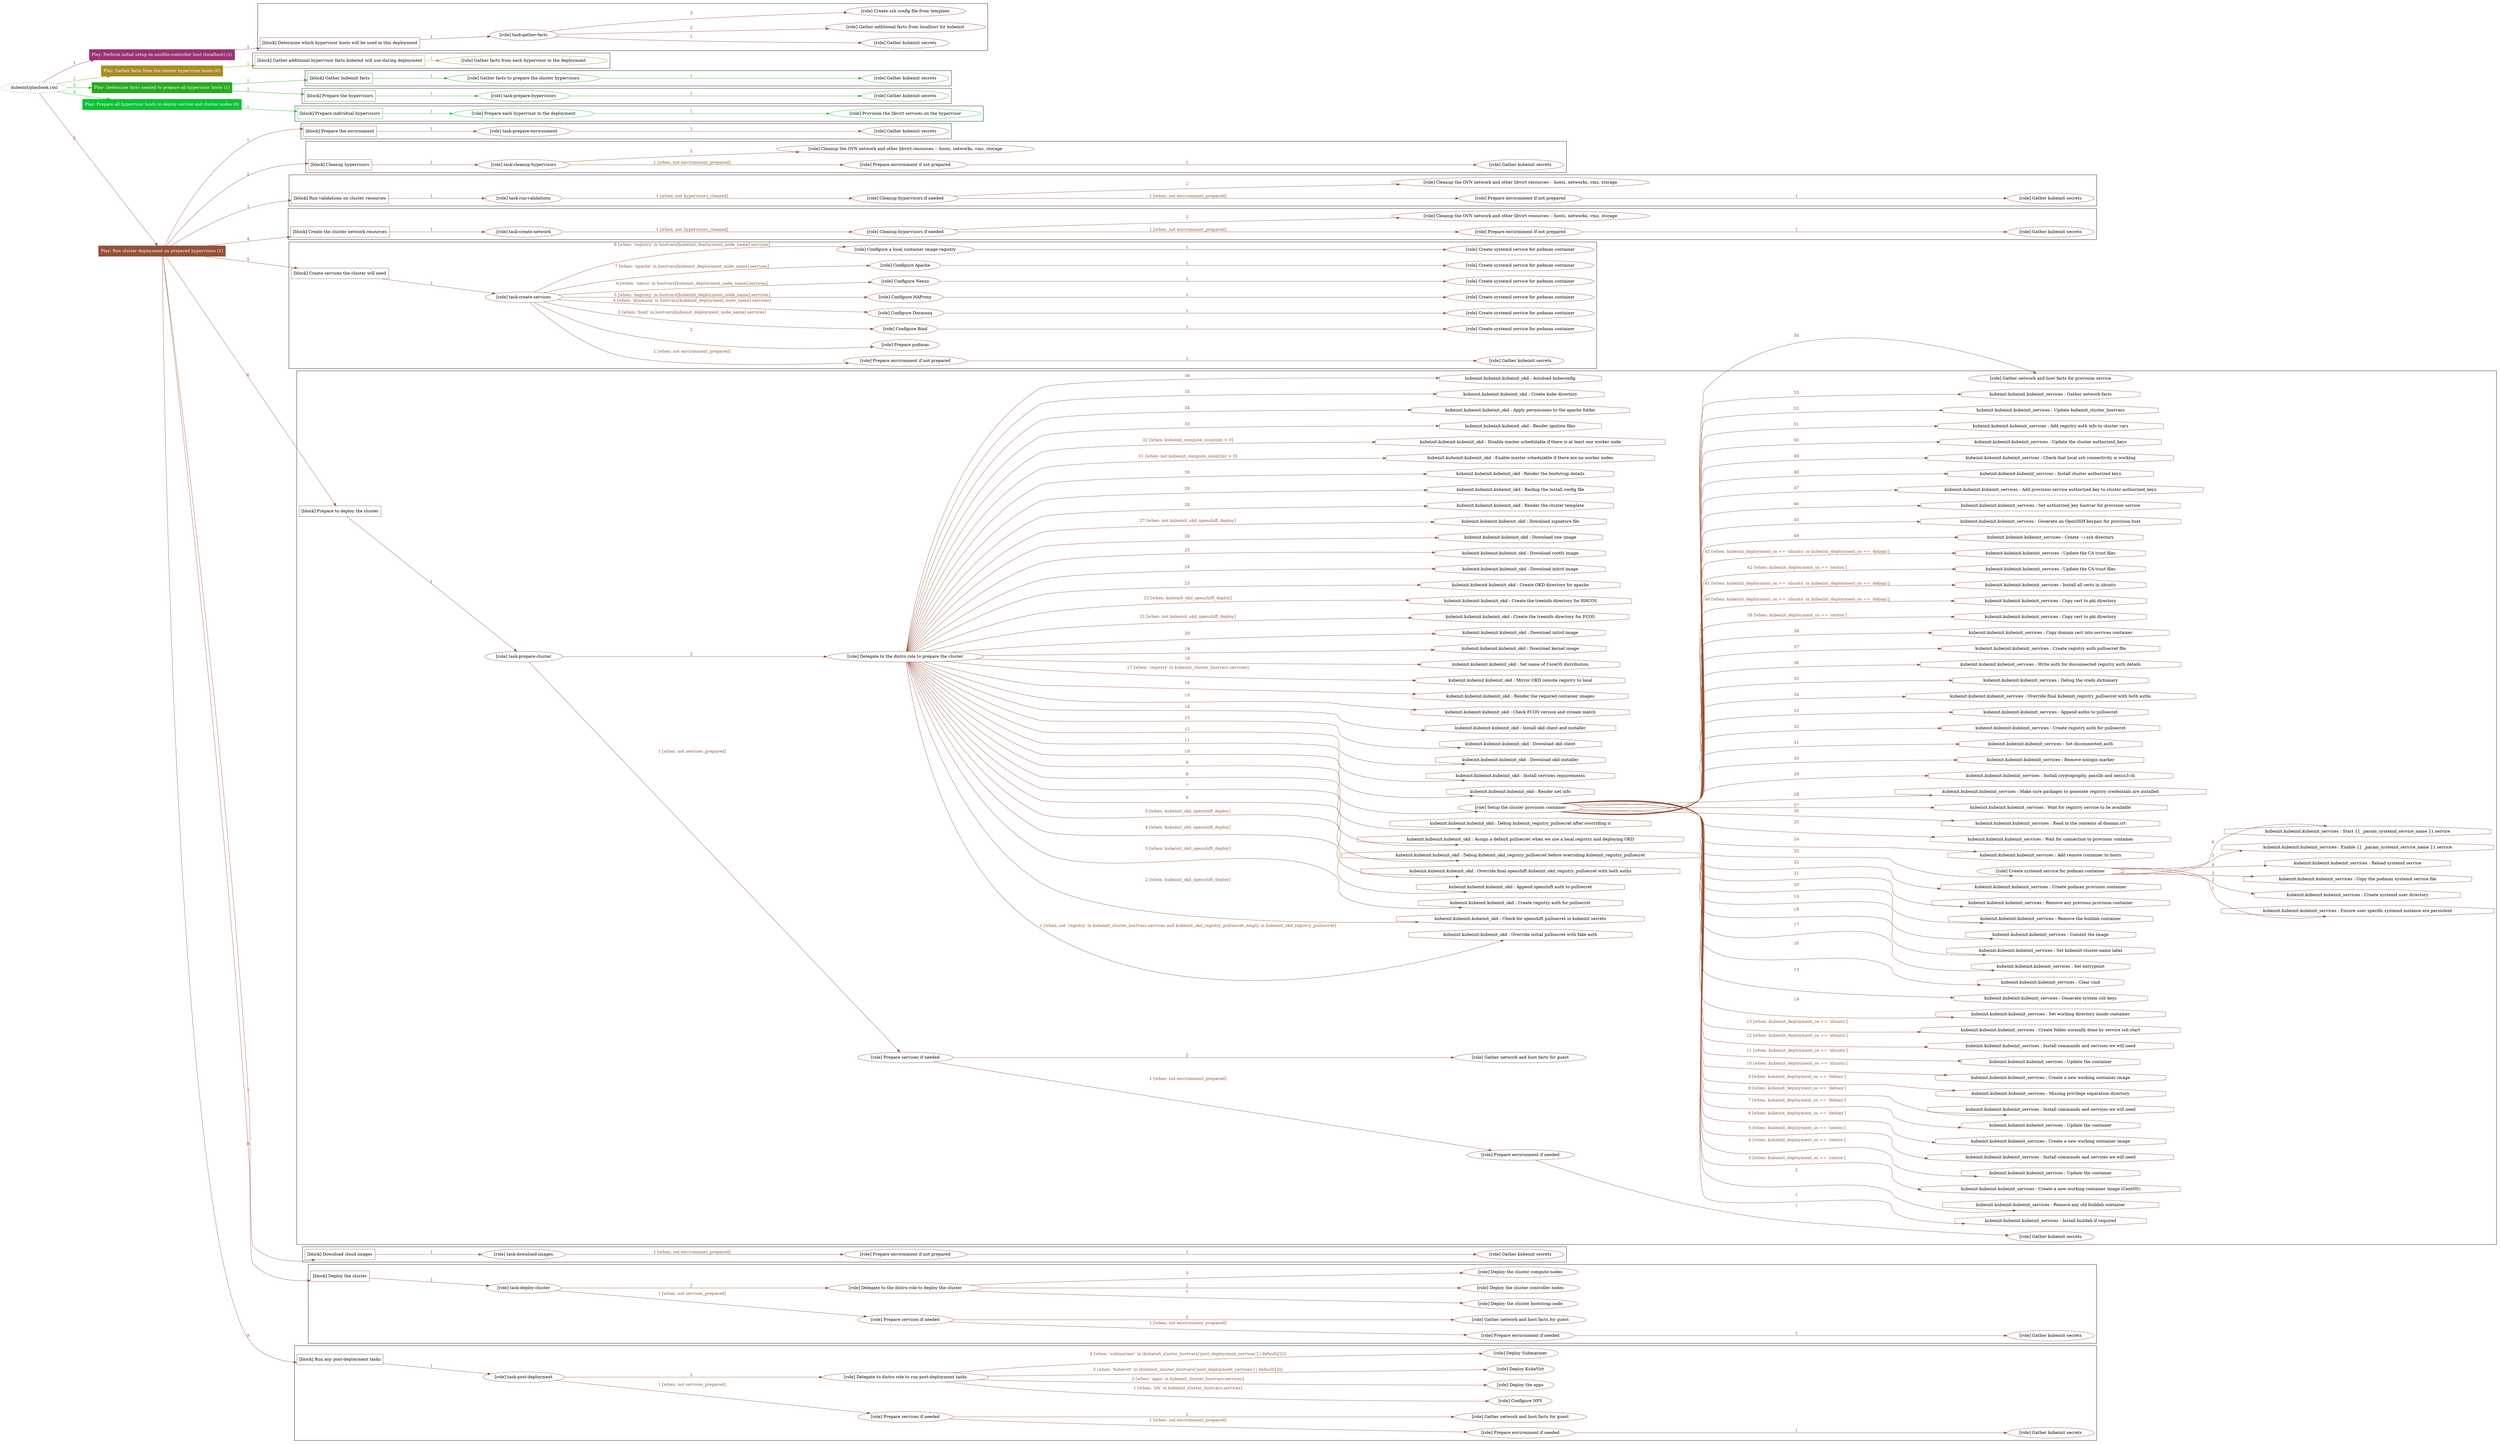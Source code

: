 digraph {
	graph [concentrate=true ordering=in rankdir=LR ratio=fill]
	edge [esep=5 sep=10]
	"kubeinit/playbook.yml" [URL="/home/runner/work/kubeinit/kubeinit/kubeinit/playbook.yml" id=playbook_e1d8ba7d style=dotted]
	"kubeinit/playbook.yml" -> play_da8567d8 [label="1 " color="#9b3173" fontcolor="#9b3173" id=edge_be23e325 labeltooltip="1 " tooltip="1 "]
	subgraph "Play: Perform initial setup on ansible-controller host (localhost) (1)" {
		play_da8567d8 [label="Play: Perform initial setup on ansible-controller host (localhost) (1)" URL="/home/runner/work/kubeinit/kubeinit/kubeinit/playbook.yml" color="#9b3173" fontcolor="#ffffff" id=play_da8567d8 shape=box style=filled tooltip=localhost]
		play_da8567d8 -> block_a1dfed18 [label=1 color="#9b3173" fontcolor="#9b3173" id=edge_09a0423c labeltooltip=1 tooltip=1]
		subgraph cluster_block_a1dfed18 {
			block_a1dfed18 [label="[block] Determine which hypervisor hosts will be used in this deployment" URL="/home/runner/work/kubeinit/kubeinit/kubeinit/playbook.yml" color="#9b3173" id=block_a1dfed18 labeltooltip="Determine which hypervisor hosts will be used in this deployment" shape=box tooltip="Determine which hypervisor hosts will be used in this deployment"]
			block_a1dfed18 -> role_7c3925c9 [label="1 " color="#9b3173" fontcolor="#9b3173" id=edge_05503d01 labeltooltip="1 " tooltip="1 "]
			subgraph "task-gather-facts" {
				role_7c3925c9 [label="[role] task-gather-facts" URL="/home/runner/work/kubeinit/kubeinit/kubeinit/playbook.yml" color="#9b3173" id=role_7c3925c9 tooltip="task-gather-facts"]
				role_7c3925c9 -> role_6ca47e38 [label="1 " color="#9b3173" fontcolor="#9b3173" id=edge_beea0dbe labeltooltip="1 " tooltip="1 "]
				subgraph "Gather kubeinit secrets" {
					role_6ca47e38 [label="[role] Gather kubeinit secrets" URL="/home/runner/.ansible/collections/ansible_collections/kubeinit/kubeinit/roles/kubeinit_prepare/tasks/build_hypervisors_group.yml" color="#9b3173" id=role_6ca47e38 tooltip="Gather kubeinit secrets"]
				}
				role_7c3925c9 -> role_be15fb02 [label="2 " color="#9b3173" fontcolor="#9b3173" id=edge_9ea5e8a8 labeltooltip="2 " tooltip="2 "]
				subgraph "Gather additional facts from localhost for kubeinit" {
					role_be15fb02 [label="[role] Gather additional facts from localhost for kubeinit" URL="/home/runner/.ansible/collections/ansible_collections/kubeinit/kubeinit/roles/kubeinit_prepare/tasks/build_hypervisors_group.yml" color="#9b3173" id=role_be15fb02 tooltip="Gather additional facts from localhost for kubeinit"]
				}
				role_7c3925c9 -> role_a1562c06 [label="3 " color="#9b3173" fontcolor="#9b3173" id=edge_d661c4dd labeltooltip="3 " tooltip="3 "]
				subgraph "Create ssh config file from template" {
					role_a1562c06 [label="[role] Create ssh config file from template" URL="/home/runner/.ansible/collections/ansible_collections/kubeinit/kubeinit/roles/kubeinit_prepare/tasks/build_hypervisors_group.yml" color="#9b3173" id=role_a1562c06 tooltip="Create ssh config file from template"]
				}
			}
		}
	}
	"kubeinit/playbook.yml" -> play_3c7b4436 [label="2 " color="#a98c23" fontcolor="#a98c23" id=edge_568a14ec labeltooltip="2 " tooltip="2 "]
	subgraph "Play: Gather facts from the cluster hypervisor hosts (0)" {
		play_3c7b4436 [label="Play: Gather facts from the cluster hypervisor hosts (0)" URL="/home/runner/work/kubeinit/kubeinit/kubeinit/playbook.yml" color="#a98c23" fontcolor="#ffffff" id=play_3c7b4436 shape=box style=filled tooltip="Play: Gather facts from the cluster hypervisor hosts (0)"]
		play_3c7b4436 -> block_b053a030 [label=1 color="#a98c23" fontcolor="#a98c23" id=edge_f9d19a02 labeltooltip=1 tooltip=1]
		subgraph cluster_block_b053a030 {
			block_b053a030 [label="[block] Gather additional hypervisor facts kubeinit will use during deployment" URL="/home/runner/work/kubeinit/kubeinit/kubeinit/playbook.yml" color="#a98c23" id=block_b053a030 labeltooltip="Gather additional hypervisor facts kubeinit will use during deployment" shape=box tooltip="Gather additional hypervisor facts kubeinit will use during deployment"]
			block_b053a030 -> role_455fa036 [label="1 " color="#a98c23" fontcolor="#a98c23" id=edge_6f743595 labeltooltip="1 " tooltip="1 "]
			subgraph "Gather facts from each hypervisor in the deployment" {
				role_455fa036 [label="[role] Gather facts from each hypervisor in the deployment" URL="/home/runner/work/kubeinit/kubeinit/kubeinit/playbook.yml" color="#a98c23" id=role_455fa036 tooltip="Gather facts from each hypervisor in the deployment"]
			}
		}
	}
	"kubeinit/playbook.yml" -> play_73454c09 [label="3 " color="#27aa22" fontcolor="#27aa22" id=edge_235f9bf1 labeltooltip="3 " tooltip="3 "]
	subgraph "Play: Determine facts needed to prepare all hypervisor hosts (1)" {
		play_73454c09 [label="Play: Determine facts needed to prepare all hypervisor hosts (1)" URL="/home/runner/work/kubeinit/kubeinit/kubeinit/playbook.yml" color="#27aa22" fontcolor="#ffffff" id=play_73454c09 shape=box style=filled tooltip=localhost]
		play_73454c09 -> block_1ec17502 [label=1 color="#27aa22" fontcolor="#27aa22" id=edge_dfc5c073 labeltooltip=1 tooltip=1]
		subgraph cluster_block_1ec17502 {
			block_1ec17502 [label="[block] Gather kubeinit facts" URL="/home/runner/work/kubeinit/kubeinit/kubeinit/playbook.yml" color="#27aa22" id=block_1ec17502 labeltooltip="Gather kubeinit facts" shape=box tooltip="Gather kubeinit facts"]
			block_1ec17502 -> role_364798bd [label="1 " color="#27aa22" fontcolor="#27aa22" id=edge_fb628cd0 labeltooltip="1 " tooltip="1 "]
			subgraph "Gather facts to prepare the cluster hypervisors" {
				role_364798bd [label="[role] Gather facts to prepare the cluster hypervisors" URL="/home/runner/work/kubeinit/kubeinit/kubeinit/playbook.yml" color="#27aa22" id=role_364798bd tooltip="Gather facts to prepare the cluster hypervisors"]
				role_364798bd -> role_10490579 [label="1 " color="#27aa22" fontcolor="#27aa22" id=edge_fe1596a5 labeltooltip="1 " tooltip="1 "]
				subgraph "Gather kubeinit secrets" {
					role_10490579 [label="[role] Gather kubeinit secrets" URL="/home/runner/.ansible/collections/ansible_collections/kubeinit/kubeinit/roles/kubeinit_prepare/tasks/gather_kubeinit_facts.yml" color="#27aa22" id=role_10490579 tooltip="Gather kubeinit secrets"]
				}
			}
		}
		play_73454c09 -> block_98831565 [label=2 color="#27aa22" fontcolor="#27aa22" id=edge_3f0107d5 labeltooltip=2 tooltip=2]
		subgraph cluster_block_98831565 {
			block_98831565 [label="[block] Prepare the hypervisors" URL="/home/runner/work/kubeinit/kubeinit/kubeinit/playbook.yml" color="#27aa22" id=block_98831565 labeltooltip="Prepare the hypervisors" shape=box tooltip="Prepare the hypervisors"]
			block_98831565 -> role_e17bf6c6 [label="1 " color="#27aa22" fontcolor="#27aa22" id=edge_0e5857a0 labeltooltip="1 " tooltip="1 "]
			subgraph "task-prepare-hypervisors" {
				role_e17bf6c6 [label="[role] task-prepare-hypervisors" URL="/home/runner/work/kubeinit/kubeinit/kubeinit/playbook.yml" color="#27aa22" id=role_e17bf6c6 tooltip="task-prepare-hypervisors"]
				role_e17bf6c6 -> role_d402e459 [label="1 " color="#27aa22" fontcolor="#27aa22" id=edge_3986ebdd labeltooltip="1 " tooltip="1 "]
				subgraph "Gather kubeinit secrets" {
					role_d402e459 [label="[role] Gather kubeinit secrets" URL="/home/runner/.ansible/collections/ansible_collections/kubeinit/kubeinit/roles/kubeinit_prepare/tasks/gather_kubeinit_facts.yml" color="#27aa22" id=role_d402e459 tooltip="Gather kubeinit secrets"]
				}
			}
		}
	}
	"kubeinit/playbook.yml" -> play_cba3fff9 [label="4 " color="#08c432" fontcolor="#08c432" id=edge_6b2322e2 labeltooltip="4 " tooltip="4 "]
	subgraph "Play: Prepare all hypervisor hosts to deploy service and cluster nodes (0)" {
		play_cba3fff9 [label="Play: Prepare all hypervisor hosts to deploy service and cluster nodes (0)" URL="/home/runner/work/kubeinit/kubeinit/kubeinit/playbook.yml" color="#08c432" fontcolor="#ffffff" id=play_cba3fff9 shape=box style=filled tooltip="Play: Prepare all hypervisor hosts to deploy service and cluster nodes (0)"]
		play_cba3fff9 -> block_e1ca3e09 [label=1 color="#08c432" fontcolor="#08c432" id=edge_6db5f77b labeltooltip=1 tooltip=1]
		subgraph cluster_block_e1ca3e09 {
			block_e1ca3e09 [label="[block] Prepare individual hypervisors" URL="/home/runner/work/kubeinit/kubeinit/kubeinit/playbook.yml" color="#08c432" id=block_e1ca3e09 labeltooltip="Prepare individual hypervisors" shape=box tooltip="Prepare individual hypervisors"]
			block_e1ca3e09 -> role_f09a0085 [label="1 " color="#08c432" fontcolor="#08c432" id=edge_eacf7084 labeltooltip="1 " tooltip="1 "]
			subgraph "Prepare each hypervisor in the deployment" {
				role_f09a0085 [label="[role] Prepare each hypervisor in the deployment" URL="/home/runner/work/kubeinit/kubeinit/kubeinit/playbook.yml" color="#08c432" id=role_f09a0085 tooltip="Prepare each hypervisor in the deployment"]
				role_f09a0085 -> role_fbab7d5f [label="1 " color="#08c432" fontcolor="#08c432" id=edge_07524b22 labeltooltip="1 " tooltip="1 "]
				subgraph "Provision the libvirt services on the hypervisor" {
					role_fbab7d5f [label="[role] Provision the libvirt services on the hypervisor" URL="/home/runner/.ansible/collections/ansible_collections/kubeinit/kubeinit/roles/kubeinit_prepare/tasks/prepare_hypervisor.yml" color="#08c432" id=role_fbab7d5f tooltip="Provision the libvirt services on the hypervisor"]
				}
			}
		}
	}
	"kubeinit/playbook.yml" -> play_c01984b8 [label="5 " color="#945138" fontcolor="#945138" id=edge_d22d7d3b labeltooltip="5 " tooltip="5 "]
	subgraph "Play: Run cluster deployment on prepared hypervisors (1)" {
		play_c01984b8 [label="Play: Run cluster deployment on prepared hypervisors (1)" URL="/home/runner/work/kubeinit/kubeinit/kubeinit/playbook.yml" color="#945138" fontcolor="#ffffff" id=play_c01984b8 shape=box style=filled tooltip=localhost]
		play_c01984b8 -> block_e1bf413b [label=1 color="#945138" fontcolor="#945138" id=edge_9cbca592 labeltooltip=1 tooltip=1]
		subgraph cluster_block_e1bf413b {
			block_e1bf413b [label="[block] Prepare the environment" URL="/home/runner/work/kubeinit/kubeinit/kubeinit/playbook.yml" color="#945138" id=block_e1bf413b labeltooltip="Prepare the environment" shape=box tooltip="Prepare the environment"]
			block_e1bf413b -> role_5b46ee8f [label="1 " color="#945138" fontcolor="#945138" id=edge_653eb788 labeltooltip="1 " tooltip="1 "]
			subgraph "task-prepare-environment" {
				role_5b46ee8f [label="[role] task-prepare-environment" URL="/home/runner/work/kubeinit/kubeinit/kubeinit/playbook.yml" color="#945138" id=role_5b46ee8f tooltip="task-prepare-environment"]
				role_5b46ee8f -> role_a471a389 [label="1 " color="#945138" fontcolor="#945138" id=edge_d2c25a3a labeltooltip="1 " tooltip="1 "]
				subgraph "Gather kubeinit secrets" {
					role_a471a389 [label="[role] Gather kubeinit secrets" URL="/home/runner/.ansible/collections/ansible_collections/kubeinit/kubeinit/roles/kubeinit_prepare/tasks/gather_kubeinit_facts.yml" color="#945138" id=role_a471a389 tooltip="Gather kubeinit secrets"]
				}
			}
		}
		play_c01984b8 -> block_2f38eba0 [label=2 color="#945138" fontcolor="#945138" id=edge_2b4754e3 labeltooltip=2 tooltip=2]
		subgraph cluster_block_2f38eba0 {
			block_2f38eba0 [label="[block] Cleanup hypervisors" URL="/home/runner/work/kubeinit/kubeinit/kubeinit/playbook.yml" color="#945138" id=block_2f38eba0 labeltooltip="Cleanup hypervisors" shape=box tooltip="Cleanup hypervisors"]
			block_2f38eba0 -> role_d5718206 [label="1 " color="#945138" fontcolor="#945138" id=edge_8fea30ae labeltooltip="1 " tooltip="1 "]
			subgraph "task-cleanup-hypervisors" {
				role_d5718206 [label="[role] task-cleanup-hypervisors" URL="/home/runner/work/kubeinit/kubeinit/kubeinit/playbook.yml" color="#945138" id=role_d5718206 tooltip="task-cleanup-hypervisors"]
				role_d5718206 -> role_5fa43e18 [label="1 [when: not environment_prepared]" color="#945138" fontcolor="#945138" id=edge_1d6bf156 labeltooltip="1 [when: not environment_prepared]" tooltip="1 [when: not environment_prepared]"]
				subgraph "Prepare environment if not prepared" {
					role_5fa43e18 [label="[role] Prepare environment if not prepared" URL="/home/runner/.ansible/collections/ansible_collections/kubeinit/kubeinit/roles/kubeinit_prepare/tasks/cleanup_hypervisors.yml" color="#945138" id=role_5fa43e18 tooltip="Prepare environment if not prepared"]
					role_5fa43e18 -> role_28d3b7ed [label="1 " color="#945138" fontcolor="#945138" id=edge_031ccb41 labeltooltip="1 " tooltip="1 "]
					subgraph "Gather kubeinit secrets" {
						role_28d3b7ed [label="[role] Gather kubeinit secrets" URL="/home/runner/.ansible/collections/ansible_collections/kubeinit/kubeinit/roles/kubeinit_prepare/tasks/gather_kubeinit_facts.yml" color="#945138" id=role_28d3b7ed tooltip="Gather kubeinit secrets"]
					}
				}
				role_d5718206 -> role_57297683 [label="2 " color="#945138" fontcolor="#945138" id=edge_c4ab18df labeltooltip="2 " tooltip="2 "]
				subgraph "Cleanup the OVN network and other libvirt resources -- hosts, networks, vms, storage" {
					role_57297683 [label="[role] Cleanup the OVN network and other libvirt resources -- hosts, networks, vms, storage" URL="/home/runner/.ansible/collections/ansible_collections/kubeinit/kubeinit/roles/kubeinit_prepare/tasks/cleanup_hypervisors.yml" color="#945138" id=role_57297683 tooltip="Cleanup the OVN network and other libvirt resources -- hosts, networks, vms, storage"]
				}
			}
		}
		play_c01984b8 -> block_596a009a [label=3 color="#945138" fontcolor="#945138" id=edge_f5e02a57 labeltooltip=3 tooltip=3]
		subgraph cluster_block_596a009a {
			block_596a009a [label="[block] Run validations on cluster resources" URL="/home/runner/work/kubeinit/kubeinit/kubeinit/playbook.yml" color="#945138" id=block_596a009a labeltooltip="Run validations on cluster resources" shape=box tooltip="Run validations on cluster resources"]
			block_596a009a -> role_dbb599aa [label="1 " color="#945138" fontcolor="#945138" id=edge_18bbfba8 labeltooltip="1 " tooltip="1 "]
			subgraph "task-run-validations" {
				role_dbb599aa [label="[role] task-run-validations" URL="/home/runner/work/kubeinit/kubeinit/kubeinit/playbook.yml" color="#945138" id=role_dbb599aa tooltip="task-run-validations"]
				role_dbb599aa -> role_cb4a93a5 [label="1 [when: not hypervisors_cleaned]" color="#945138" fontcolor="#945138" id=edge_50bff5e4 labeltooltip="1 [when: not hypervisors_cleaned]" tooltip="1 [when: not hypervisors_cleaned]"]
				subgraph "Cleanup hypervisors if needed" {
					role_cb4a93a5 [label="[role] Cleanup hypervisors if needed" URL="/home/runner/.ansible/collections/ansible_collections/kubeinit/kubeinit/roles/kubeinit_validations/tasks/main.yml" color="#945138" id=role_cb4a93a5 tooltip="Cleanup hypervisors if needed"]
					role_cb4a93a5 -> role_24064366 [label="1 [when: not environment_prepared]" color="#945138" fontcolor="#945138" id=edge_2fa3ca2b labeltooltip="1 [when: not environment_prepared]" tooltip="1 [when: not environment_prepared]"]
					subgraph "Prepare environment if not prepared" {
						role_24064366 [label="[role] Prepare environment if not prepared" URL="/home/runner/.ansible/collections/ansible_collections/kubeinit/kubeinit/roles/kubeinit_prepare/tasks/cleanup_hypervisors.yml" color="#945138" id=role_24064366 tooltip="Prepare environment if not prepared"]
						role_24064366 -> role_e645468f [label="1 " color="#945138" fontcolor="#945138" id=edge_74a4cb37 labeltooltip="1 " tooltip="1 "]
						subgraph "Gather kubeinit secrets" {
							role_e645468f [label="[role] Gather kubeinit secrets" URL="/home/runner/.ansible/collections/ansible_collections/kubeinit/kubeinit/roles/kubeinit_prepare/tasks/gather_kubeinit_facts.yml" color="#945138" id=role_e645468f tooltip="Gather kubeinit secrets"]
						}
					}
					role_cb4a93a5 -> role_5ef9457f [label="2 " color="#945138" fontcolor="#945138" id=edge_c4237f12 labeltooltip="2 " tooltip="2 "]
					subgraph "Cleanup the OVN network and other libvirt resources -- hosts, networks, vms, storage" {
						role_5ef9457f [label="[role] Cleanup the OVN network and other libvirt resources -- hosts, networks, vms, storage" URL="/home/runner/.ansible/collections/ansible_collections/kubeinit/kubeinit/roles/kubeinit_prepare/tasks/cleanup_hypervisors.yml" color="#945138" id=role_5ef9457f tooltip="Cleanup the OVN network and other libvirt resources -- hosts, networks, vms, storage"]
					}
				}
			}
		}
		play_c01984b8 -> block_3b0624e6 [label=4 color="#945138" fontcolor="#945138" id=edge_aa8ef4c4 labeltooltip=4 tooltip=4]
		subgraph cluster_block_3b0624e6 {
			block_3b0624e6 [label="[block] Create the cluster network resources" URL="/home/runner/work/kubeinit/kubeinit/kubeinit/playbook.yml" color="#945138" id=block_3b0624e6 labeltooltip="Create the cluster network resources" shape=box tooltip="Create the cluster network resources"]
			block_3b0624e6 -> role_7061c624 [label="1 " color="#945138" fontcolor="#945138" id=edge_9b03e321 labeltooltip="1 " tooltip="1 "]
			subgraph "task-create-network" {
				role_7061c624 [label="[role] task-create-network" URL="/home/runner/work/kubeinit/kubeinit/kubeinit/playbook.yml" color="#945138" id=role_7061c624 tooltip="task-create-network"]
				role_7061c624 -> role_4e9535b0 [label="1 [when: not hypervisors_cleaned]" color="#945138" fontcolor="#945138" id=edge_69f3342b labeltooltip="1 [when: not hypervisors_cleaned]" tooltip="1 [when: not hypervisors_cleaned]"]
				subgraph "Cleanup hypervisors if needed" {
					role_4e9535b0 [label="[role] Cleanup hypervisors if needed" URL="/home/runner/.ansible/collections/ansible_collections/kubeinit/kubeinit/roles/kubeinit_libvirt/tasks/create_network.yml" color="#945138" id=role_4e9535b0 tooltip="Cleanup hypervisors if needed"]
					role_4e9535b0 -> role_7f6fe4da [label="1 [when: not environment_prepared]" color="#945138" fontcolor="#945138" id=edge_c6d10bd4 labeltooltip="1 [when: not environment_prepared]" tooltip="1 [when: not environment_prepared]"]
					subgraph "Prepare environment if not prepared" {
						role_7f6fe4da [label="[role] Prepare environment if not prepared" URL="/home/runner/.ansible/collections/ansible_collections/kubeinit/kubeinit/roles/kubeinit_prepare/tasks/cleanup_hypervisors.yml" color="#945138" id=role_7f6fe4da tooltip="Prepare environment if not prepared"]
						role_7f6fe4da -> role_490b70d9 [label="1 " color="#945138" fontcolor="#945138" id=edge_626bd9db labeltooltip="1 " tooltip="1 "]
						subgraph "Gather kubeinit secrets" {
							role_490b70d9 [label="[role] Gather kubeinit secrets" URL="/home/runner/.ansible/collections/ansible_collections/kubeinit/kubeinit/roles/kubeinit_prepare/tasks/gather_kubeinit_facts.yml" color="#945138" id=role_490b70d9 tooltip="Gather kubeinit secrets"]
						}
					}
					role_4e9535b0 -> role_7fde87be [label="2 " color="#945138" fontcolor="#945138" id=edge_0e2880c0 labeltooltip="2 " tooltip="2 "]
					subgraph "Cleanup the OVN network and other libvirt resources -- hosts, networks, vms, storage" {
						role_7fde87be [label="[role] Cleanup the OVN network and other libvirt resources -- hosts, networks, vms, storage" URL="/home/runner/.ansible/collections/ansible_collections/kubeinit/kubeinit/roles/kubeinit_prepare/tasks/cleanup_hypervisors.yml" color="#945138" id=role_7fde87be tooltip="Cleanup the OVN network and other libvirt resources -- hosts, networks, vms, storage"]
					}
				}
			}
		}
		play_c01984b8 -> block_0e514733 [label=5 color="#945138" fontcolor="#945138" id=edge_287a750d labeltooltip=5 tooltip=5]
		subgraph cluster_block_0e514733 {
			block_0e514733 [label="[block] Create services the cluster will need" URL="/home/runner/work/kubeinit/kubeinit/kubeinit/playbook.yml" color="#945138" id=block_0e514733 labeltooltip="Create services the cluster will need" shape=box tooltip="Create services the cluster will need"]
			block_0e514733 -> role_00bb6561 [label="1 " color="#945138" fontcolor="#945138" id=edge_ffc6cd89 labeltooltip="1 " tooltip="1 "]
			subgraph "task-create-services" {
				role_00bb6561 [label="[role] task-create-services" URL="/home/runner/work/kubeinit/kubeinit/kubeinit/playbook.yml" color="#945138" id=role_00bb6561 tooltip="task-create-services"]
				role_00bb6561 -> role_3e2c011c [label="1 [when: not environment_prepared]" color="#945138" fontcolor="#945138" id=edge_ebaa73da labeltooltip="1 [when: not environment_prepared]" tooltip="1 [when: not environment_prepared]"]
				subgraph "Prepare environment if not prepared" {
					role_3e2c011c [label="[role] Prepare environment if not prepared" URL="/home/runner/.ansible/collections/ansible_collections/kubeinit/kubeinit/roles/kubeinit_services/tasks/main.yml" color="#945138" id=role_3e2c011c tooltip="Prepare environment if not prepared"]
					role_3e2c011c -> role_5c4d09fa [label="1 " color="#945138" fontcolor="#945138" id=edge_a2ab9e60 labeltooltip="1 " tooltip="1 "]
					subgraph "Gather kubeinit secrets" {
						role_5c4d09fa [label="[role] Gather kubeinit secrets" URL="/home/runner/.ansible/collections/ansible_collections/kubeinit/kubeinit/roles/kubeinit_prepare/tasks/gather_kubeinit_facts.yml" color="#945138" id=role_5c4d09fa tooltip="Gather kubeinit secrets"]
					}
				}
				role_00bb6561 -> role_2422d426 [label="2 " color="#945138" fontcolor="#945138" id=edge_6f37b5d0 labeltooltip="2 " tooltip="2 "]
				subgraph "Prepare podman" {
					role_2422d426 [label="[role] Prepare podman" URL="/home/runner/.ansible/collections/ansible_collections/kubeinit/kubeinit/roles/kubeinit_services/tasks/00_create_service_pod.yml" color="#945138" id=role_2422d426 tooltip="Prepare podman"]
				}
				role_00bb6561 -> role_3b9ea5d4 [label="3 [when: 'bind' in hostvars[kubeinit_deployment_node_name].services]" color="#945138" fontcolor="#945138" id=edge_9f446a30 labeltooltip="3 [when: 'bind' in hostvars[kubeinit_deployment_node_name].services]" tooltip="3 [when: 'bind' in hostvars[kubeinit_deployment_node_name].services]"]
				subgraph "Configure Bind" {
					role_3b9ea5d4 [label="[role] Configure Bind" URL="/home/runner/.ansible/collections/ansible_collections/kubeinit/kubeinit/roles/kubeinit_services/tasks/start_services_containers.yml" color="#945138" id=role_3b9ea5d4 tooltip="Configure Bind"]
					role_3b9ea5d4 -> role_cd0db7ab [label="1 " color="#945138" fontcolor="#945138" id=edge_16aab673 labeltooltip="1 " tooltip="1 "]
					subgraph "Create systemd service for podman container" {
						role_cd0db7ab [label="[role] Create systemd service for podman container" URL="/home/runner/.ansible/collections/ansible_collections/kubeinit/kubeinit/roles/kubeinit_bind/tasks/main.yml" color="#945138" id=role_cd0db7ab tooltip="Create systemd service for podman container"]
					}
				}
				role_00bb6561 -> role_5d088b6c [label="4 [when: 'dnsmasq' in hostvars[kubeinit_deployment_node_name].services]" color="#945138" fontcolor="#945138" id=edge_ca92dc55 labeltooltip="4 [when: 'dnsmasq' in hostvars[kubeinit_deployment_node_name].services]" tooltip="4 [when: 'dnsmasq' in hostvars[kubeinit_deployment_node_name].services]"]
				subgraph "Configure Dnsmasq" {
					role_5d088b6c [label="[role] Configure Dnsmasq" URL="/home/runner/.ansible/collections/ansible_collections/kubeinit/kubeinit/roles/kubeinit_services/tasks/start_services_containers.yml" color="#945138" id=role_5d088b6c tooltip="Configure Dnsmasq"]
					role_5d088b6c -> role_66810ba8 [label="1 " color="#945138" fontcolor="#945138" id=edge_a658460c labeltooltip="1 " tooltip="1 "]
					subgraph "Create systemd service for podman container" {
						role_66810ba8 [label="[role] Create systemd service for podman container" URL="/home/runner/.ansible/collections/ansible_collections/kubeinit/kubeinit/roles/kubeinit_dnsmasq/tasks/main.yml" color="#945138" id=role_66810ba8 tooltip="Create systemd service for podman container"]
					}
				}
				role_00bb6561 -> role_f46cb9f2 [label="5 [when: 'haproxy' in hostvars[kubeinit_deployment_node_name].services]" color="#945138" fontcolor="#945138" id=edge_0f324b61 labeltooltip="5 [when: 'haproxy' in hostvars[kubeinit_deployment_node_name].services]" tooltip="5 [when: 'haproxy' in hostvars[kubeinit_deployment_node_name].services]"]
				subgraph "Configure HAProxy" {
					role_f46cb9f2 [label="[role] Configure HAProxy" URL="/home/runner/.ansible/collections/ansible_collections/kubeinit/kubeinit/roles/kubeinit_services/tasks/start_services_containers.yml" color="#945138" id=role_f46cb9f2 tooltip="Configure HAProxy"]
					role_f46cb9f2 -> role_a323da13 [label="1 " color="#945138" fontcolor="#945138" id=edge_841be638 labeltooltip="1 " tooltip="1 "]
					subgraph "Create systemd service for podman container" {
						role_a323da13 [label="[role] Create systemd service for podman container" URL="/home/runner/.ansible/collections/ansible_collections/kubeinit/kubeinit/roles/kubeinit_haproxy/tasks/main.yml" color="#945138" id=role_a323da13 tooltip="Create systemd service for podman container"]
					}
				}
				role_00bb6561 -> role_2d6e7746 [label="6 [when: 'nexus' in hostvars[kubeinit_deployment_node_name].services]" color="#945138" fontcolor="#945138" id=edge_33abfed0 labeltooltip="6 [when: 'nexus' in hostvars[kubeinit_deployment_node_name].services]" tooltip="6 [when: 'nexus' in hostvars[kubeinit_deployment_node_name].services]"]
				subgraph "Configure Nexus" {
					role_2d6e7746 [label="[role] Configure Nexus" URL="/home/runner/.ansible/collections/ansible_collections/kubeinit/kubeinit/roles/kubeinit_services/tasks/start_services_containers.yml" color="#945138" id=role_2d6e7746 tooltip="Configure Nexus"]
					role_2d6e7746 -> role_d3af7bf3 [label="1 " color="#945138" fontcolor="#945138" id=edge_bbe80772 labeltooltip="1 " tooltip="1 "]
					subgraph "Create systemd service for podman container" {
						role_d3af7bf3 [label="[role] Create systemd service for podman container" URL="/home/runner/.ansible/collections/ansible_collections/kubeinit/kubeinit/roles/kubeinit_nexus/tasks/main.yml" color="#945138" id=role_d3af7bf3 tooltip="Create systemd service for podman container"]
					}
				}
				role_00bb6561 -> role_c221ed9c [label="7 [when: 'apache' in hostvars[kubeinit_deployment_node_name].services]" color="#945138" fontcolor="#945138" id=edge_9ab245b7 labeltooltip="7 [when: 'apache' in hostvars[kubeinit_deployment_node_name].services]" tooltip="7 [when: 'apache' in hostvars[kubeinit_deployment_node_name].services]"]
				subgraph "Configure Apache" {
					role_c221ed9c [label="[role] Configure Apache" URL="/home/runner/.ansible/collections/ansible_collections/kubeinit/kubeinit/roles/kubeinit_services/tasks/start_services_containers.yml" color="#945138" id=role_c221ed9c tooltip="Configure Apache"]
					role_c221ed9c -> role_2581ec64 [label="1 " color="#945138" fontcolor="#945138" id=edge_d8b0433f labeltooltip="1 " tooltip="1 "]
					subgraph "Create systemd service for podman container" {
						role_2581ec64 [label="[role] Create systemd service for podman container" URL="/home/runner/.ansible/collections/ansible_collections/kubeinit/kubeinit/roles/kubeinit_apache/tasks/main.yml" color="#945138" id=role_2581ec64 tooltip="Create systemd service for podman container"]
					}
				}
				role_00bb6561 -> role_a6e13875 [label="8 [when: 'registry' in hostvars[kubeinit_deployment_node_name].services]" color="#945138" fontcolor="#945138" id=edge_6b3c4dac labeltooltip="8 [when: 'registry' in hostvars[kubeinit_deployment_node_name].services]" tooltip="8 [when: 'registry' in hostvars[kubeinit_deployment_node_name].services]"]
				subgraph "Configure a local container image registry" {
					role_a6e13875 [label="[role] Configure a local container image registry" URL="/home/runner/.ansible/collections/ansible_collections/kubeinit/kubeinit/roles/kubeinit_services/tasks/start_services_containers.yml" color="#945138" id=role_a6e13875 tooltip="Configure a local container image registry"]
					role_a6e13875 -> role_10da79a3 [label="1 " color="#945138" fontcolor="#945138" id=edge_9ce72423 labeltooltip="1 " tooltip="1 "]
					subgraph "Create systemd service for podman container" {
						role_10da79a3 [label="[role] Create systemd service for podman container" URL="/home/runner/.ansible/collections/ansible_collections/kubeinit/kubeinit/roles/kubeinit_registry/tasks/main.yml" color="#945138" id=role_10da79a3 tooltip="Create systemd service for podman container"]
					}
				}
			}
		}
		play_c01984b8 -> block_c401a8cb [label=6 color="#945138" fontcolor="#945138" id=edge_394f7c79 labeltooltip=6 tooltip=6]
		subgraph cluster_block_c401a8cb {
			block_c401a8cb [label="[block] Prepare to deploy the cluster" URL="/home/runner/work/kubeinit/kubeinit/kubeinit/playbook.yml" color="#945138" id=block_c401a8cb labeltooltip="Prepare to deploy the cluster" shape=box tooltip="Prepare to deploy the cluster"]
			block_c401a8cb -> role_68af5f7f [label="1 " color="#945138" fontcolor="#945138" id=edge_c4a6a556 labeltooltip="1 " tooltip="1 "]
			subgraph "task-prepare-cluster" {
				role_68af5f7f [label="[role] task-prepare-cluster" URL="/home/runner/work/kubeinit/kubeinit/kubeinit/playbook.yml" color="#945138" id=role_68af5f7f tooltip="task-prepare-cluster"]
				role_68af5f7f -> role_f037dc54 [label="1 [when: not services_prepared]" color="#945138" fontcolor="#945138" id=edge_8b80352a labeltooltip="1 [when: not services_prepared]" tooltip="1 [when: not services_prepared]"]
				subgraph "Prepare services if needed" {
					role_f037dc54 [label="[role] Prepare services if needed" URL="/home/runner/.ansible/collections/ansible_collections/kubeinit/kubeinit/roles/kubeinit_prepare/tasks/prepare_cluster.yml" color="#945138" id=role_f037dc54 tooltip="Prepare services if needed"]
					role_f037dc54 -> role_dfbf61d4 [label="1 [when: not environment_prepared]" color="#945138" fontcolor="#945138" id=edge_62300462 labeltooltip="1 [when: not environment_prepared]" tooltip="1 [when: not environment_prepared]"]
					subgraph "Prepare environment if needed" {
						role_dfbf61d4 [label="[role] Prepare environment if needed" URL="/home/runner/.ansible/collections/ansible_collections/kubeinit/kubeinit/roles/kubeinit_services/tasks/prepare_services.yml" color="#945138" id=role_dfbf61d4 tooltip="Prepare environment if needed"]
						role_dfbf61d4 -> role_9a20b799 [label="1 " color="#945138" fontcolor="#945138" id=edge_cd0889b4 labeltooltip="1 " tooltip="1 "]
						subgraph "Gather kubeinit secrets" {
							role_9a20b799 [label="[role] Gather kubeinit secrets" URL="/home/runner/.ansible/collections/ansible_collections/kubeinit/kubeinit/roles/kubeinit_prepare/tasks/gather_kubeinit_facts.yml" color="#945138" id=role_9a20b799 tooltip="Gather kubeinit secrets"]
						}
					}
					role_f037dc54 -> role_49b66065 [label="2 " color="#945138" fontcolor="#945138" id=edge_2cf45907 labeltooltip="2 " tooltip="2 "]
					subgraph "Gather network and host facts for guest" {
						role_49b66065 [label="[role] Gather network and host facts for guest" URL="/home/runner/.ansible/collections/ansible_collections/kubeinit/kubeinit/roles/kubeinit_services/tasks/prepare_services.yml" color="#945138" id=role_49b66065 tooltip="Gather network and host facts for guest"]
					}
				}
				role_68af5f7f -> role_d7a14860 [label="2 " color="#945138" fontcolor="#945138" id=edge_b125e924 labeltooltip="2 " tooltip="2 "]
				subgraph "Delegate to the distro role to prepare the cluster" {
					role_d7a14860 [label="[role] Delegate to the distro role to prepare the cluster" URL="/home/runner/.ansible/collections/ansible_collections/kubeinit/kubeinit/roles/kubeinit_prepare/tasks/prepare_cluster.yml" color="#945138" id=role_d7a14860 tooltip="Delegate to the distro role to prepare the cluster"]
					task_af2301bd [label="kubeinit.kubeinit.kubeinit_okd : Override initial pullsecret with fake auth" URL="/home/runner/.ansible/collections/ansible_collections/kubeinit/kubeinit/roles/kubeinit_okd/tasks/prepare_cluster.yml" color="#945138" id=task_af2301bd shape=octagon tooltip="kubeinit.kubeinit.kubeinit_okd : Override initial pullsecret with fake auth"]
					role_d7a14860 -> task_af2301bd [label="1 [when: not 'registry' in kubeinit_cluster_hostvars.services and kubeinit_okd_registry_pullsecret_empty in kubeinit_okd_registry_pullsecret]" color="#945138" fontcolor="#945138" id=edge_a6c181ea labeltooltip="1 [when: not 'registry' in kubeinit_cluster_hostvars.services and kubeinit_okd_registry_pullsecret_empty in kubeinit_okd_registry_pullsecret]" tooltip="1 [when: not 'registry' in kubeinit_cluster_hostvars.services and kubeinit_okd_registry_pullsecret_empty in kubeinit_okd_registry_pullsecret]"]
					task_d14e43f3 [label="kubeinit.kubeinit.kubeinit_okd : Check for openshift pullsecret in kubeinit secrets" URL="/home/runner/.ansible/collections/ansible_collections/kubeinit/kubeinit/roles/kubeinit_okd/tasks/prepare_cluster.yml" color="#945138" id=task_d14e43f3 shape=octagon tooltip="kubeinit.kubeinit.kubeinit_okd : Check for openshift pullsecret in kubeinit secrets"]
					role_d7a14860 -> task_d14e43f3 [label="2 [when: kubeinit_okd_openshift_deploy]" color="#945138" fontcolor="#945138" id=edge_2cae2218 labeltooltip="2 [when: kubeinit_okd_openshift_deploy]" tooltip="2 [when: kubeinit_okd_openshift_deploy]"]
					task_725844cc [label="kubeinit.kubeinit.kubeinit_okd : Create registry auth for pullsecret" URL="/home/runner/.ansible/collections/ansible_collections/kubeinit/kubeinit/roles/kubeinit_okd/tasks/prepare_cluster.yml" color="#945138" id=task_725844cc shape=octagon tooltip="kubeinit.kubeinit.kubeinit_okd : Create registry auth for pullsecret"]
					role_d7a14860 -> task_725844cc [label="3 [when: kubeinit_okd_openshift_deploy]" color="#945138" fontcolor="#945138" id=edge_19ad2f3a labeltooltip="3 [when: kubeinit_okd_openshift_deploy]" tooltip="3 [when: kubeinit_okd_openshift_deploy]"]
					task_db2dbe53 [label="kubeinit.kubeinit.kubeinit_okd : Append openshift auth to pullsecret" URL="/home/runner/.ansible/collections/ansible_collections/kubeinit/kubeinit/roles/kubeinit_okd/tasks/prepare_cluster.yml" color="#945138" id=task_db2dbe53 shape=octagon tooltip="kubeinit.kubeinit.kubeinit_okd : Append openshift auth to pullsecret"]
					role_d7a14860 -> task_db2dbe53 [label="4 [when: kubeinit_okd_openshift_deploy]" color="#945138" fontcolor="#945138" id=edge_450af828 labeltooltip="4 [when: kubeinit_okd_openshift_deploy]" tooltip="4 [when: kubeinit_okd_openshift_deploy]"]
					task_6882533c [label="kubeinit.kubeinit.kubeinit_okd : Override final openshift kubeinit_okd_registry_pullsecret with both auths" URL="/home/runner/.ansible/collections/ansible_collections/kubeinit/kubeinit/roles/kubeinit_okd/tasks/prepare_cluster.yml" color="#945138" id=task_6882533c shape=octagon tooltip="kubeinit.kubeinit.kubeinit_okd : Override final openshift kubeinit_okd_registry_pullsecret with both auths"]
					role_d7a14860 -> task_6882533c [label="5 [when: kubeinit_okd_openshift_deploy]" color="#945138" fontcolor="#945138" id=edge_f35d26f3 labeltooltip="5 [when: kubeinit_okd_openshift_deploy]" tooltip="5 [when: kubeinit_okd_openshift_deploy]"]
					task_500bee96 [label="kubeinit.kubeinit.kubeinit_okd : Debug kubeinit_okd_registry_pullsecret before overriding kubeinit_registry_pullsecret" URL="/home/runner/.ansible/collections/ansible_collections/kubeinit/kubeinit/roles/kubeinit_okd/tasks/prepare_cluster.yml" color="#945138" id=task_500bee96 shape=octagon tooltip="kubeinit.kubeinit.kubeinit_okd : Debug kubeinit_okd_registry_pullsecret before overriding kubeinit_registry_pullsecret"]
					role_d7a14860 -> task_500bee96 [label="6 " color="#945138" fontcolor="#945138" id=edge_53494ba7 labeltooltip="6 " tooltip="6 "]
					task_179dd089 [label="kubeinit.kubeinit.kubeinit_okd : Assign a default pullsecret when we use a local registry and deploying OKD" URL="/home/runner/.ansible/collections/ansible_collections/kubeinit/kubeinit/roles/kubeinit_okd/tasks/prepare_cluster.yml" color="#945138" id=task_179dd089 shape=octagon tooltip="kubeinit.kubeinit.kubeinit_okd : Assign a default pullsecret when we use a local registry and deploying OKD"]
					role_d7a14860 -> task_179dd089 [label="7 " color="#945138" fontcolor="#945138" id=edge_a88065d5 labeltooltip="7 " tooltip="7 "]
					task_73a23df3 [label="kubeinit.kubeinit.kubeinit_okd : Debug kubeinit_registry_pullsecret after overriding it" URL="/home/runner/.ansible/collections/ansible_collections/kubeinit/kubeinit/roles/kubeinit_okd/tasks/prepare_cluster.yml" color="#945138" id=task_73a23df3 shape=octagon tooltip="kubeinit.kubeinit.kubeinit_okd : Debug kubeinit_registry_pullsecret after overriding it"]
					role_d7a14860 -> task_73a23df3 [label="8 " color="#945138" fontcolor="#945138" id=edge_91bb7ace labeltooltip="8 " tooltip="8 "]
					role_d7a14860 -> role_5a7a50a7 [label="9 " color="#945138" fontcolor="#945138" id=edge_c88ee7e0 labeltooltip="9 " tooltip="9 "]
					subgraph "Setup the cluster provision container" {
						role_5a7a50a7 [label="[role] Setup the cluster provision container" URL="/home/runner/.ansible/collections/ansible_collections/kubeinit/kubeinit/roles/kubeinit_okd/tasks/prepare_cluster.yml" color="#945138" id=role_5a7a50a7 tooltip="Setup the cluster provision container"]
						task_b56620c5 [label="kubeinit.kubeinit.kubeinit_services : Install buildah if required" URL="/home/runner/.ansible/collections/ansible_collections/kubeinit/kubeinit/roles/kubeinit_services/tasks/create_provision_container.yml" color="#945138" id=task_b56620c5 shape=octagon tooltip="kubeinit.kubeinit.kubeinit_services : Install buildah if required"]
						role_5a7a50a7 -> task_b56620c5 [label="1 " color="#945138" fontcolor="#945138" id=edge_22896a13 labeltooltip="1 " tooltip="1 "]
						task_c12843e3 [label="kubeinit.kubeinit.kubeinit_services : Remove any old buildah container" URL="/home/runner/.ansible/collections/ansible_collections/kubeinit/kubeinit/roles/kubeinit_services/tasks/create_provision_container.yml" color="#945138" id=task_c12843e3 shape=octagon tooltip="kubeinit.kubeinit.kubeinit_services : Remove any old buildah container"]
						role_5a7a50a7 -> task_c12843e3 [label="2 " color="#945138" fontcolor="#945138" id=edge_9f05069c labeltooltip="2 " tooltip="2 "]
						task_d36876a1 [label="kubeinit.kubeinit.kubeinit_services : Create a new working container image (CentOS)" URL="/home/runner/.ansible/collections/ansible_collections/kubeinit/kubeinit/roles/kubeinit_services/tasks/create_provision_container.yml" color="#945138" id=task_d36876a1 shape=octagon tooltip="kubeinit.kubeinit.kubeinit_services : Create a new working container image (CentOS)"]
						role_5a7a50a7 -> task_d36876a1 [label="3 [when: kubeinit_deployment_os == 'centos']" color="#945138" fontcolor="#945138" id=edge_6bf8a062 labeltooltip="3 [when: kubeinit_deployment_os == 'centos']" tooltip="3 [when: kubeinit_deployment_os == 'centos']"]
						task_d78fddce [label="kubeinit.kubeinit.kubeinit_services : Update the container" URL="/home/runner/.ansible/collections/ansible_collections/kubeinit/kubeinit/roles/kubeinit_services/tasks/create_provision_container.yml" color="#945138" id=task_d78fddce shape=octagon tooltip="kubeinit.kubeinit.kubeinit_services : Update the container"]
						role_5a7a50a7 -> task_d78fddce [label="4 [when: kubeinit_deployment_os == 'centos']" color="#945138" fontcolor="#945138" id=edge_ecbdbee1 labeltooltip="4 [when: kubeinit_deployment_os == 'centos']" tooltip="4 [when: kubeinit_deployment_os == 'centos']"]
						task_6a729d33 [label="kubeinit.kubeinit.kubeinit_services : Install commands and services we will need" URL="/home/runner/.ansible/collections/ansible_collections/kubeinit/kubeinit/roles/kubeinit_services/tasks/create_provision_container.yml" color="#945138" id=task_6a729d33 shape=octagon tooltip="kubeinit.kubeinit.kubeinit_services : Install commands and services we will need"]
						role_5a7a50a7 -> task_6a729d33 [label="5 [when: kubeinit_deployment_os == 'centos']" color="#945138" fontcolor="#945138" id=edge_915c609b labeltooltip="5 [when: kubeinit_deployment_os == 'centos']" tooltip="5 [when: kubeinit_deployment_os == 'centos']"]
						task_75d7d9c6 [label="kubeinit.kubeinit.kubeinit_services : Create a new working container image" URL="/home/runner/.ansible/collections/ansible_collections/kubeinit/kubeinit/roles/kubeinit_services/tasks/create_provision_container.yml" color="#945138" id=task_75d7d9c6 shape=octagon tooltip="kubeinit.kubeinit.kubeinit_services : Create a new working container image"]
						role_5a7a50a7 -> task_75d7d9c6 [label="6 [when: kubeinit_deployment_os == 'debian']" color="#945138" fontcolor="#945138" id=edge_367c0131 labeltooltip="6 [when: kubeinit_deployment_os == 'debian']" tooltip="6 [when: kubeinit_deployment_os == 'debian']"]
						task_997d92ce [label="kubeinit.kubeinit.kubeinit_services : Update the container" URL="/home/runner/.ansible/collections/ansible_collections/kubeinit/kubeinit/roles/kubeinit_services/tasks/create_provision_container.yml" color="#945138" id=task_997d92ce shape=octagon tooltip="kubeinit.kubeinit.kubeinit_services : Update the container"]
						role_5a7a50a7 -> task_997d92ce [label="7 [when: kubeinit_deployment_os == 'debian']" color="#945138" fontcolor="#945138" id=edge_04934af1 labeltooltip="7 [when: kubeinit_deployment_os == 'debian']" tooltip="7 [when: kubeinit_deployment_os == 'debian']"]
						task_789a46d7 [label="kubeinit.kubeinit.kubeinit_services : Install commands and services we will need" URL="/home/runner/.ansible/collections/ansible_collections/kubeinit/kubeinit/roles/kubeinit_services/tasks/create_provision_container.yml" color="#945138" id=task_789a46d7 shape=octagon tooltip="kubeinit.kubeinit.kubeinit_services : Install commands and services we will need"]
						role_5a7a50a7 -> task_789a46d7 [label="8 [when: kubeinit_deployment_os == 'debian']" color="#945138" fontcolor="#945138" id=edge_ec461189 labeltooltip="8 [when: kubeinit_deployment_os == 'debian']" tooltip="8 [when: kubeinit_deployment_os == 'debian']"]
						task_661b3c58 [label="kubeinit.kubeinit.kubeinit_services : Missing privilege separation directory" URL="/home/runner/.ansible/collections/ansible_collections/kubeinit/kubeinit/roles/kubeinit_services/tasks/create_provision_container.yml" color="#945138" id=task_661b3c58 shape=octagon tooltip="kubeinit.kubeinit.kubeinit_services : Missing privilege separation directory"]
						role_5a7a50a7 -> task_661b3c58 [label="9 [when: kubeinit_deployment_os == 'debian']" color="#945138" fontcolor="#945138" id=edge_5c2d819e labeltooltip="9 [when: kubeinit_deployment_os == 'debian']" tooltip="9 [when: kubeinit_deployment_os == 'debian']"]
						task_75e781ff [label="kubeinit.kubeinit.kubeinit_services : Create a new working container image" URL="/home/runner/.ansible/collections/ansible_collections/kubeinit/kubeinit/roles/kubeinit_services/tasks/create_provision_container.yml" color="#945138" id=task_75e781ff shape=octagon tooltip="kubeinit.kubeinit.kubeinit_services : Create a new working container image"]
						role_5a7a50a7 -> task_75e781ff [label="10 [when: kubeinit_deployment_os == 'ubuntu']" color="#945138" fontcolor="#945138" id=edge_2e733532 labeltooltip="10 [when: kubeinit_deployment_os == 'ubuntu']" tooltip="10 [when: kubeinit_deployment_os == 'ubuntu']"]
						task_42253d04 [label="kubeinit.kubeinit.kubeinit_services : Update the container" URL="/home/runner/.ansible/collections/ansible_collections/kubeinit/kubeinit/roles/kubeinit_services/tasks/create_provision_container.yml" color="#945138" id=task_42253d04 shape=octagon tooltip="kubeinit.kubeinit.kubeinit_services : Update the container"]
						role_5a7a50a7 -> task_42253d04 [label="11 [when: kubeinit_deployment_os == 'ubuntu']" color="#945138" fontcolor="#945138" id=edge_341a40cc labeltooltip="11 [when: kubeinit_deployment_os == 'ubuntu']" tooltip="11 [when: kubeinit_deployment_os == 'ubuntu']"]
						task_6546ea84 [label="kubeinit.kubeinit.kubeinit_services : Install commands and services we will need" URL="/home/runner/.ansible/collections/ansible_collections/kubeinit/kubeinit/roles/kubeinit_services/tasks/create_provision_container.yml" color="#945138" id=task_6546ea84 shape=octagon tooltip="kubeinit.kubeinit.kubeinit_services : Install commands and services we will need"]
						role_5a7a50a7 -> task_6546ea84 [label="12 [when: kubeinit_deployment_os == 'ubuntu']" color="#945138" fontcolor="#945138" id=edge_c342eb51 labeltooltip="12 [when: kubeinit_deployment_os == 'ubuntu']" tooltip="12 [when: kubeinit_deployment_os == 'ubuntu']"]
						task_cd9103f0 [label="kubeinit.kubeinit.kubeinit_services : Create folder normally done by service ssh start" URL="/home/runner/.ansible/collections/ansible_collections/kubeinit/kubeinit/roles/kubeinit_services/tasks/create_provision_container.yml" color="#945138" id=task_cd9103f0 shape=octagon tooltip="kubeinit.kubeinit.kubeinit_services : Create folder normally done by service ssh start"]
						role_5a7a50a7 -> task_cd9103f0 [label="13 [when: kubeinit_deployment_os == 'ubuntu']" color="#945138" fontcolor="#945138" id=edge_606e4e2b labeltooltip="13 [when: kubeinit_deployment_os == 'ubuntu']" tooltip="13 [when: kubeinit_deployment_os == 'ubuntu']"]
						task_673f9cba [label="kubeinit.kubeinit.kubeinit_services : Set working directory inside container" URL="/home/runner/.ansible/collections/ansible_collections/kubeinit/kubeinit/roles/kubeinit_services/tasks/create_provision_container.yml" color="#945138" id=task_673f9cba shape=octagon tooltip="kubeinit.kubeinit.kubeinit_services : Set working directory inside container"]
						role_5a7a50a7 -> task_673f9cba [label="14 " color="#945138" fontcolor="#945138" id=edge_2302f0cd labeltooltip="14 " tooltip="14 "]
						task_b739fa1b [label="kubeinit.kubeinit.kubeinit_services : Generate system ssh keys" URL="/home/runner/.ansible/collections/ansible_collections/kubeinit/kubeinit/roles/kubeinit_services/tasks/create_provision_container.yml" color="#945138" id=task_b739fa1b shape=octagon tooltip="kubeinit.kubeinit.kubeinit_services : Generate system ssh keys"]
						role_5a7a50a7 -> task_b739fa1b [label="15 " color="#945138" fontcolor="#945138" id=edge_637cbc47 labeltooltip="15 " tooltip="15 "]
						task_7bed9290 [label="kubeinit.kubeinit.kubeinit_services : Clear cmd" URL="/home/runner/.ansible/collections/ansible_collections/kubeinit/kubeinit/roles/kubeinit_services/tasks/create_provision_container.yml" color="#945138" id=task_7bed9290 shape=octagon tooltip="kubeinit.kubeinit.kubeinit_services : Clear cmd"]
						role_5a7a50a7 -> task_7bed9290 [label="16 " color="#945138" fontcolor="#945138" id=edge_70ec0229 labeltooltip="16 " tooltip="16 "]
						task_99994b55 [label="kubeinit.kubeinit.kubeinit_services : Set entrypoint" URL="/home/runner/.ansible/collections/ansible_collections/kubeinit/kubeinit/roles/kubeinit_services/tasks/create_provision_container.yml" color="#945138" id=task_99994b55 shape=octagon tooltip="kubeinit.kubeinit.kubeinit_services : Set entrypoint"]
						role_5a7a50a7 -> task_99994b55 [label="17 " color="#945138" fontcolor="#945138" id=edge_23b5c017 labeltooltip="17 " tooltip="17 "]
						task_f5112b63 [label="kubeinit.kubeinit.kubeinit_services : Set kubeinit-cluster-name label" URL="/home/runner/.ansible/collections/ansible_collections/kubeinit/kubeinit/roles/kubeinit_services/tasks/create_provision_container.yml" color="#945138" id=task_f5112b63 shape=octagon tooltip="kubeinit.kubeinit.kubeinit_services : Set kubeinit-cluster-name label"]
						role_5a7a50a7 -> task_f5112b63 [label="18 " color="#945138" fontcolor="#945138" id=edge_81679e82 labeltooltip="18 " tooltip="18 "]
						task_9d4c6544 [label="kubeinit.kubeinit.kubeinit_services : Commit the image" URL="/home/runner/.ansible/collections/ansible_collections/kubeinit/kubeinit/roles/kubeinit_services/tasks/create_provision_container.yml" color="#945138" id=task_9d4c6544 shape=octagon tooltip="kubeinit.kubeinit.kubeinit_services : Commit the image"]
						role_5a7a50a7 -> task_9d4c6544 [label="19 " color="#945138" fontcolor="#945138" id=edge_77dbb3da labeltooltip="19 " tooltip="19 "]
						task_e9833898 [label="kubeinit.kubeinit.kubeinit_services : Remove the buildah container" URL="/home/runner/.ansible/collections/ansible_collections/kubeinit/kubeinit/roles/kubeinit_services/tasks/create_provision_container.yml" color="#945138" id=task_e9833898 shape=octagon tooltip="kubeinit.kubeinit.kubeinit_services : Remove the buildah container"]
						role_5a7a50a7 -> task_e9833898 [label="20 " color="#945138" fontcolor="#945138" id=edge_72212485 labeltooltip="20 " tooltip="20 "]
						task_0da6ea49 [label="kubeinit.kubeinit.kubeinit_services : Remove any previous provision container" URL="/home/runner/.ansible/collections/ansible_collections/kubeinit/kubeinit/roles/kubeinit_services/tasks/create_provision_container.yml" color="#945138" id=task_0da6ea49 shape=octagon tooltip="kubeinit.kubeinit.kubeinit_services : Remove any previous provision container"]
						role_5a7a50a7 -> task_0da6ea49 [label="21 " color="#945138" fontcolor="#945138" id=edge_c9ebbe1d labeltooltip="21 " tooltip="21 "]
						task_97ff7ef5 [label="kubeinit.kubeinit.kubeinit_services : Create podman provision container" URL="/home/runner/.ansible/collections/ansible_collections/kubeinit/kubeinit/roles/kubeinit_services/tasks/create_provision_container.yml" color="#945138" id=task_97ff7ef5 shape=octagon tooltip="kubeinit.kubeinit.kubeinit_services : Create podman provision container"]
						role_5a7a50a7 -> task_97ff7ef5 [label="22 " color="#945138" fontcolor="#945138" id=edge_0a37f11f labeltooltip="22 " tooltip="22 "]
						role_5a7a50a7 -> role_83724850 [label="23 " color="#945138" fontcolor="#945138" id=edge_aab3725b labeltooltip="23 " tooltip="23 "]
						subgraph "Create systemd service for podman container" {
							role_83724850 [label="[role] Create systemd service for podman container" URL="/home/runner/.ansible/collections/ansible_collections/kubeinit/kubeinit/roles/kubeinit_services/tasks/create_provision_container.yml" color="#945138" id=role_83724850 tooltip="Create systemd service for podman container"]
							task_fd7a2ead [label="kubeinit.kubeinit.kubeinit_services : Ensure user specific systemd instance are persistent" URL="/home/runner/.ansible/collections/ansible_collections/kubeinit/kubeinit/roles/kubeinit_services/tasks/create_managed_service.yml" color="#945138" id=task_fd7a2ead shape=octagon tooltip="kubeinit.kubeinit.kubeinit_services : Ensure user specific systemd instance are persistent"]
							role_83724850 -> task_fd7a2ead [label="1 " color="#945138" fontcolor="#945138" id=edge_4258abbc labeltooltip="1 " tooltip="1 "]
							task_97c2b138 [label="kubeinit.kubeinit.kubeinit_services : Create systemd user directory" URL="/home/runner/.ansible/collections/ansible_collections/kubeinit/kubeinit/roles/kubeinit_services/tasks/create_managed_service.yml" color="#945138" id=task_97c2b138 shape=octagon tooltip="kubeinit.kubeinit.kubeinit_services : Create systemd user directory"]
							role_83724850 -> task_97c2b138 [label="2 " color="#945138" fontcolor="#945138" id=edge_407e9631 labeltooltip="2 " tooltip="2 "]
							task_3113ccf6 [label="kubeinit.kubeinit.kubeinit_services : Copy the podman systemd service file" URL="/home/runner/.ansible/collections/ansible_collections/kubeinit/kubeinit/roles/kubeinit_services/tasks/create_managed_service.yml" color="#945138" id=task_3113ccf6 shape=octagon tooltip="kubeinit.kubeinit.kubeinit_services : Copy the podman systemd service file"]
							role_83724850 -> task_3113ccf6 [label="3 " color="#945138" fontcolor="#945138" id=edge_c256b3d4 labeltooltip="3 " tooltip="3 "]
							task_043fd738 [label="kubeinit.kubeinit.kubeinit_services : Reload systemd service" URL="/home/runner/.ansible/collections/ansible_collections/kubeinit/kubeinit/roles/kubeinit_services/tasks/create_managed_service.yml" color="#945138" id=task_043fd738 shape=octagon tooltip="kubeinit.kubeinit.kubeinit_services : Reload systemd service"]
							role_83724850 -> task_043fd738 [label="4 " color="#945138" fontcolor="#945138" id=edge_bd446e18 labeltooltip="4 " tooltip="4 "]
							task_c798f24b [label="kubeinit.kubeinit.kubeinit_services : Enable {{ _param_systemd_service_name }}.service" URL="/home/runner/.ansible/collections/ansible_collections/kubeinit/kubeinit/roles/kubeinit_services/tasks/create_managed_service.yml" color="#945138" id=task_c798f24b shape=octagon tooltip="kubeinit.kubeinit.kubeinit_services : Enable {{ _param_systemd_service_name }}.service"]
							role_83724850 -> task_c798f24b [label="5 " color="#945138" fontcolor="#945138" id=edge_ced20d59 labeltooltip="5 " tooltip="5 "]
							task_10c0117e [label="kubeinit.kubeinit.kubeinit_services : Start {{ _param_systemd_service_name }}.service" URL="/home/runner/.ansible/collections/ansible_collections/kubeinit/kubeinit/roles/kubeinit_services/tasks/create_managed_service.yml" color="#945138" id=task_10c0117e shape=octagon tooltip="kubeinit.kubeinit.kubeinit_services : Start {{ _param_systemd_service_name }}.service"]
							role_83724850 -> task_10c0117e [label="6 " color="#945138" fontcolor="#945138" id=edge_9b8ce3a8 labeltooltip="6 " tooltip="6 "]
						}
						task_4880a5c2 [label="kubeinit.kubeinit.kubeinit_services : Add remote container to hosts" URL="/home/runner/.ansible/collections/ansible_collections/kubeinit/kubeinit/roles/kubeinit_services/tasks/create_provision_container.yml" color="#945138" id=task_4880a5c2 shape=octagon tooltip="kubeinit.kubeinit.kubeinit_services : Add remote container to hosts"]
						role_5a7a50a7 -> task_4880a5c2 [label="24 " color="#945138" fontcolor="#945138" id=edge_0745b9c4 labeltooltip="24 " tooltip="24 "]
						task_6b045b8c [label="kubeinit.kubeinit.kubeinit_services : Wait for connection to provision container" URL="/home/runner/.ansible/collections/ansible_collections/kubeinit/kubeinit/roles/kubeinit_services/tasks/create_provision_container.yml" color="#945138" id=task_6b045b8c shape=octagon tooltip="kubeinit.kubeinit.kubeinit_services : Wait for connection to provision container"]
						role_5a7a50a7 -> task_6b045b8c [label="25 " color="#945138" fontcolor="#945138" id=edge_ecd9f4d8 labeltooltip="25 " tooltip="25 "]
						task_a23df554 [label="kubeinit.kubeinit.kubeinit_services : Read in the contents of domain.crt" URL="/home/runner/.ansible/collections/ansible_collections/kubeinit/kubeinit/roles/kubeinit_services/tasks/create_provision_container.yml" color="#945138" id=task_a23df554 shape=octagon tooltip="kubeinit.kubeinit.kubeinit_services : Read in the contents of domain.crt"]
						role_5a7a50a7 -> task_a23df554 [label="26 " color="#945138" fontcolor="#945138" id=edge_b1e4a260 labeltooltip="26 " tooltip="26 "]
						task_5fa2f986 [label="kubeinit.kubeinit.kubeinit_services : Wait for registry service to be available" URL="/home/runner/.ansible/collections/ansible_collections/kubeinit/kubeinit/roles/kubeinit_services/tasks/create_provision_container.yml" color="#945138" id=task_5fa2f986 shape=octagon tooltip="kubeinit.kubeinit.kubeinit_services : Wait for registry service to be available"]
						role_5a7a50a7 -> task_5fa2f986 [label="27 " color="#945138" fontcolor="#945138" id=edge_414bd3ab labeltooltip="27 " tooltip="27 "]
						task_d1f77ef8 [label="kubeinit.kubeinit.kubeinit_services : Make sure packages to generate registry credentials are installed" URL="/home/runner/.ansible/collections/ansible_collections/kubeinit/kubeinit/roles/kubeinit_services/tasks/create_provision_container.yml" color="#945138" id=task_d1f77ef8 shape=octagon tooltip="kubeinit.kubeinit.kubeinit_services : Make sure packages to generate registry credentials are installed"]
						role_5a7a50a7 -> task_d1f77ef8 [label="28 " color="#945138" fontcolor="#945138" id=edge_e212355c labeltooltip="28 " tooltip="28 "]
						task_c89a2fc9 [label="kubeinit.kubeinit.kubeinit_services : Install cryptography, passlib and nexus3-cli" URL="/home/runner/.ansible/collections/ansible_collections/kubeinit/kubeinit/roles/kubeinit_services/tasks/create_provision_container.yml" color="#945138" id=task_c89a2fc9 shape=octagon tooltip="kubeinit.kubeinit.kubeinit_services : Install cryptography, passlib and nexus3-cli"]
						role_5a7a50a7 -> task_c89a2fc9 [label="29 " color="#945138" fontcolor="#945138" id=edge_a21669eb labeltooltip="29 " tooltip="29 "]
						task_84de7622 [label="kubeinit.kubeinit.kubeinit_services : Remove nologin marker" URL="/home/runner/.ansible/collections/ansible_collections/kubeinit/kubeinit/roles/kubeinit_services/tasks/create_provision_container.yml" color="#945138" id=task_84de7622 shape=octagon tooltip="kubeinit.kubeinit.kubeinit_services : Remove nologin marker"]
						role_5a7a50a7 -> task_84de7622 [label="30 " color="#945138" fontcolor="#945138" id=edge_5ffaa945 labeltooltip="30 " tooltip="30 "]
						task_3fcdec0d [label="kubeinit.kubeinit.kubeinit_services : Set disconnected_auth" URL="/home/runner/.ansible/collections/ansible_collections/kubeinit/kubeinit/roles/kubeinit_services/tasks/create_provision_container.yml" color="#945138" id=task_3fcdec0d shape=octagon tooltip="kubeinit.kubeinit.kubeinit_services : Set disconnected_auth"]
						role_5a7a50a7 -> task_3fcdec0d [label="31 " color="#945138" fontcolor="#945138" id=edge_552f3984 labeltooltip="31 " tooltip="31 "]
						task_8feef875 [label="kubeinit.kubeinit.kubeinit_services : Create registry auth for pullsecret" URL="/home/runner/.ansible/collections/ansible_collections/kubeinit/kubeinit/roles/kubeinit_services/tasks/create_provision_container.yml" color="#945138" id=task_8feef875 shape=octagon tooltip="kubeinit.kubeinit.kubeinit_services : Create registry auth for pullsecret"]
						role_5a7a50a7 -> task_8feef875 [label="32 " color="#945138" fontcolor="#945138" id=edge_4ea07812 labeltooltip="32 " tooltip="32 "]
						task_260f9088 [label="kubeinit.kubeinit.kubeinit_services : Append auths to pullsecret" URL="/home/runner/.ansible/collections/ansible_collections/kubeinit/kubeinit/roles/kubeinit_services/tasks/create_provision_container.yml" color="#945138" id=task_260f9088 shape=octagon tooltip="kubeinit.kubeinit.kubeinit_services : Append auths to pullsecret"]
						role_5a7a50a7 -> task_260f9088 [label="33 " color="#945138" fontcolor="#945138" id=edge_1ea02bbe labeltooltip="33 " tooltip="33 "]
						task_335f2382 [label="kubeinit.kubeinit.kubeinit_services : Override final kubeinit_registry_pullsecret with both auths" URL="/home/runner/.ansible/collections/ansible_collections/kubeinit/kubeinit/roles/kubeinit_services/tasks/create_provision_container.yml" color="#945138" id=task_335f2382 shape=octagon tooltip="kubeinit.kubeinit.kubeinit_services : Override final kubeinit_registry_pullsecret with both auths"]
						role_5a7a50a7 -> task_335f2382 [label="34 " color="#945138" fontcolor="#945138" id=edge_7154515c labeltooltip="34 " tooltip="34 "]
						task_df35d775 [label="kubeinit.kubeinit.kubeinit_services : Debug the creds dictionary" URL="/home/runner/.ansible/collections/ansible_collections/kubeinit/kubeinit/roles/kubeinit_services/tasks/create_provision_container.yml" color="#945138" id=task_df35d775 shape=octagon tooltip="kubeinit.kubeinit.kubeinit_services : Debug the creds dictionary"]
						role_5a7a50a7 -> task_df35d775 [label="35 " color="#945138" fontcolor="#945138" id=edge_ed80d616 labeltooltip="35 " tooltip="35 "]
						task_2fa90d38 [label="kubeinit.kubeinit.kubeinit_services : Write auth for disconnected registry auth details" URL="/home/runner/.ansible/collections/ansible_collections/kubeinit/kubeinit/roles/kubeinit_services/tasks/create_provision_container.yml" color="#945138" id=task_2fa90d38 shape=octagon tooltip="kubeinit.kubeinit.kubeinit_services : Write auth for disconnected registry auth details"]
						role_5a7a50a7 -> task_2fa90d38 [label="36 " color="#945138" fontcolor="#945138" id=edge_5c7c6f35 labeltooltip="36 " tooltip="36 "]
						task_ad9dbc9b [label="kubeinit.kubeinit.kubeinit_services : Create registry auth pullsecret file" URL="/home/runner/.ansible/collections/ansible_collections/kubeinit/kubeinit/roles/kubeinit_services/tasks/create_provision_container.yml" color="#945138" id=task_ad9dbc9b shape=octagon tooltip="kubeinit.kubeinit.kubeinit_services : Create registry auth pullsecret file"]
						role_5a7a50a7 -> task_ad9dbc9b [label="37 " color="#945138" fontcolor="#945138" id=edge_7105deff labeltooltip="37 " tooltip="37 "]
						task_549d0dac [label="kubeinit.kubeinit.kubeinit_services : Copy domain cert into services container" URL="/home/runner/.ansible/collections/ansible_collections/kubeinit/kubeinit/roles/kubeinit_services/tasks/create_provision_container.yml" color="#945138" id=task_549d0dac shape=octagon tooltip="kubeinit.kubeinit.kubeinit_services : Copy domain cert into services container"]
						role_5a7a50a7 -> task_549d0dac [label="38 " color="#945138" fontcolor="#945138" id=edge_54a8663c labeltooltip="38 " tooltip="38 "]
						task_af02e83e [label="kubeinit.kubeinit.kubeinit_services : Copy cert to pki directory" URL="/home/runner/.ansible/collections/ansible_collections/kubeinit/kubeinit/roles/kubeinit_services/tasks/create_provision_container.yml" color="#945138" id=task_af02e83e shape=octagon tooltip="kubeinit.kubeinit.kubeinit_services : Copy cert to pki directory"]
						role_5a7a50a7 -> task_af02e83e [label="39 [when: kubeinit_deployment_os == 'centos']" color="#945138" fontcolor="#945138" id=edge_312f5982 labeltooltip="39 [when: kubeinit_deployment_os == 'centos']" tooltip="39 [when: kubeinit_deployment_os == 'centos']"]
						task_3236515f [label="kubeinit.kubeinit.kubeinit_services : Copy cert to pki directory" URL="/home/runner/.ansible/collections/ansible_collections/kubeinit/kubeinit/roles/kubeinit_services/tasks/create_provision_container.yml" color="#945138" id=task_3236515f shape=octagon tooltip="kubeinit.kubeinit.kubeinit_services : Copy cert to pki directory"]
						role_5a7a50a7 -> task_3236515f [label="40 [when: kubeinit_deployment_os == 'ubuntu' or kubeinit_deployment_os == 'debian']" color="#945138" fontcolor="#945138" id=edge_27d4aba2 labeltooltip="40 [when: kubeinit_deployment_os == 'ubuntu' or kubeinit_deployment_os == 'debian']" tooltip="40 [when: kubeinit_deployment_os == 'ubuntu' or kubeinit_deployment_os == 'debian']"]
						task_98d29e4f [label="kubeinit.kubeinit.kubeinit_services : Install all certs in ubuntu" URL="/home/runner/.ansible/collections/ansible_collections/kubeinit/kubeinit/roles/kubeinit_services/tasks/create_provision_container.yml" color="#945138" id=task_98d29e4f shape=octagon tooltip="kubeinit.kubeinit.kubeinit_services : Install all certs in ubuntu"]
						role_5a7a50a7 -> task_98d29e4f [label="41 [when: kubeinit_deployment_os == 'ubuntu' or kubeinit_deployment_os == 'debian']" color="#945138" fontcolor="#945138" id=edge_14f49743 labeltooltip="41 [when: kubeinit_deployment_os == 'ubuntu' or kubeinit_deployment_os == 'debian']" tooltip="41 [when: kubeinit_deployment_os == 'ubuntu' or kubeinit_deployment_os == 'debian']"]
						task_5df5d17e [label="kubeinit.kubeinit.kubeinit_services : Update the CA trust files" URL="/home/runner/.ansible/collections/ansible_collections/kubeinit/kubeinit/roles/kubeinit_services/tasks/create_provision_container.yml" color="#945138" id=task_5df5d17e shape=octagon tooltip="kubeinit.kubeinit.kubeinit_services : Update the CA trust files"]
						role_5a7a50a7 -> task_5df5d17e [label="42 [when: kubeinit_deployment_os == 'centos']" color="#945138" fontcolor="#945138" id=edge_b5669962 labeltooltip="42 [when: kubeinit_deployment_os == 'centos']" tooltip="42 [when: kubeinit_deployment_os == 'centos']"]
						task_0e4a491b [label="kubeinit.kubeinit.kubeinit_services : Update the CA trust files" URL="/home/runner/.ansible/collections/ansible_collections/kubeinit/kubeinit/roles/kubeinit_services/tasks/create_provision_container.yml" color="#945138" id=task_0e4a491b shape=octagon tooltip="kubeinit.kubeinit.kubeinit_services : Update the CA trust files"]
						role_5a7a50a7 -> task_0e4a491b [label="43 [when: kubeinit_deployment_os == 'ubuntu' or kubeinit_deployment_os == 'debian']" color="#945138" fontcolor="#945138" id=edge_7269253b labeltooltip="43 [when: kubeinit_deployment_os == 'ubuntu' or kubeinit_deployment_os == 'debian']" tooltip="43 [when: kubeinit_deployment_os == 'ubuntu' or kubeinit_deployment_os == 'debian']"]
						task_18a4f46a [label="kubeinit.kubeinit.kubeinit_services : Create ~/.ssh directory" URL="/home/runner/.ansible/collections/ansible_collections/kubeinit/kubeinit/roles/kubeinit_services/tasks/create_provision_container.yml" color="#945138" id=task_18a4f46a shape=octagon tooltip="kubeinit.kubeinit.kubeinit_services : Create ~/.ssh directory"]
						role_5a7a50a7 -> task_18a4f46a [label="44 " color="#945138" fontcolor="#945138" id=edge_a553be44 labeltooltip="44 " tooltip="44 "]
						task_e74a44e0 [label="kubeinit.kubeinit.kubeinit_services : Generate an OpenSSH keypair for provision host" URL="/home/runner/.ansible/collections/ansible_collections/kubeinit/kubeinit/roles/kubeinit_services/tasks/create_provision_container.yml" color="#945138" id=task_e74a44e0 shape=octagon tooltip="kubeinit.kubeinit.kubeinit_services : Generate an OpenSSH keypair for provision host"]
						role_5a7a50a7 -> task_e74a44e0 [label="45 " color="#945138" fontcolor="#945138" id=edge_5ad50ea2 labeltooltip="45 " tooltip="45 "]
						task_2ed21c01 [label="kubeinit.kubeinit.kubeinit_services : Set authorized_key hostvar for provision service" URL="/home/runner/.ansible/collections/ansible_collections/kubeinit/kubeinit/roles/kubeinit_services/tasks/create_provision_container.yml" color="#945138" id=task_2ed21c01 shape=octagon tooltip="kubeinit.kubeinit.kubeinit_services : Set authorized_key hostvar for provision service"]
						role_5a7a50a7 -> task_2ed21c01 [label="46 " color="#945138" fontcolor="#945138" id=edge_79b34889 labeltooltip="46 " tooltip="46 "]
						task_f5a155aa [label="kubeinit.kubeinit.kubeinit_services : Add provision service authorized key to cluster authorized_keys" URL="/home/runner/.ansible/collections/ansible_collections/kubeinit/kubeinit/roles/kubeinit_services/tasks/create_provision_container.yml" color="#945138" id=task_f5a155aa shape=octagon tooltip="kubeinit.kubeinit.kubeinit_services : Add provision service authorized key to cluster authorized_keys"]
						role_5a7a50a7 -> task_f5a155aa [label="47 " color="#945138" fontcolor="#945138" id=edge_4657e4d7 labeltooltip="47 " tooltip="47 "]
						task_5de588b7 [label="kubeinit.kubeinit.kubeinit_services : Install cluster authorized keys" URL="/home/runner/.ansible/collections/ansible_collections/kubeinit/kubeinit/roles/kubeinit_services/tasks/create_provision_container.yml" color="#945138" id=task_5de588b7 shape=octagon tooltip="kubeinit.kubeinit.kubeinit_services : Install cluster authorized keys"]
						role_5a7a50a7 -> task_5de588b7 [label="48 " color="#945138" fontcolor="#945138" id=edge_e34bc9b0 labeltooltip="48 " tooltip="48 "]
						task_67b9861c [label="kubeinit.kubeinit.kubeinit_services : Check that local ssh connectivity is working" URL="/home/runner/.ansible/collections/ansible_collections/kubeinit/kubeinit/roles/kubeinit_services/tasks/create_provision_container.yml" color="#945138" id=task_67b9861c shape=octagon tooltip="kubeinit.kubeinit.kubeinit_services : Check that local ssh connectivity is working"]
						role_5a7a50a7 -> task_67b9861c [label="49 " color="#945138" fontcolor="#945138" id=edge_e1963582 labeltooltip="49 " tooltip="49 "]
						task_0fbdc1c6 [label="kubeinit.kubeinit.kubeinit_services : Update the cluster authorized_keys" URL="/home/runner/.ansible/collections/ansible_collections/kubeinit/kubeinit/roles/kubeinit_services/tasks/create_provision_container.yml" color="#945138" id=task_0fbdc1c6 shape=octagon tooltip="kubeinit.kubeinit.kubeinit_services : Update the cluster authorized_keys"]
						role_5a7a50a7 -> task_0fbdc1c6 [label="50 " color="#945138" fontcolor="#945138" id=edge_85e6170c labeltooltip="50 " tooltip="50 "]
						task_46bc0e98 [label="kubeinit.kubeinit.kubeinit_services : Add registry auth info to cluster vars" URL="/home/runner/.ansible/collections/ansible_collections/kubeinit/kubeinit/roles/kubeinit_services/tasks/create_provision_container.yml" color="#945138" id=task_46bc0e98 shape=octagon tooltip="kubeinit.kubeinit.kubeinit_services : Add registry auth info to cluster vars"]
						role_5a7a50a7 -> task_46bc0e98 [label="51 " color="#945138" fontcolor="#945138" id=edge_150e59e5 labeltooltip="51 " tooltip="51 "]
						task_006e2445 [label="kubeinit.kubeinit.kubeinit_services : Update kubeinit_cluster_hostvars" URL="/home/runner/.ansible/collections/ansible_collections/kubeinit/kubeinit/roles/kubeinit_services/tasks/create_provision_container.yml" color="#945138" id=task_006e2445 shape=octagon tooltip="kubeinit.kubeinit.kubeinit_services : Update kubeinit_cluster_hostvars"]
						role_5a7a50a7 -> task_006e2445 [label="52 " color="#945138" fontcolor="#945138" id=edge_f6a3b57a labeltooltip="52 " tooltip="52 "]
						task_1f166f1a [label="kubeinit.kubeinit.kubeinit_services : Gather network facts" URL="/home/runner/.ansible/collections/ansible_collections/kubeinit/kubeinit/roles/kubeinit_services/tasks/create_provision_container.yml" color="#945138" id=task_1f166f1a shape=octagon tooltip="kubeinit.kubeinit.kubeinit_services : Gather network facts"]
						role_5a7a50a7 -> task_1f166f1a [label="53 " color="#945138" fontcolor="#945138" id=edge_92ee07a2 labeltooltip="53 " tooltip="53 "]
						role_5a7a50a7 -> role_49c007ed [label="54 " color="#945138" fontcolor="#945138" id=edge_3b01134a labeltooltip="54 " tooltip="54 "]
						subgraph "Gather network and host facts for provision service" {
							role_49c007ed [label="[role] Gather network and host facts for provision service" URL="/home/runner/.ansible/collections/ansible_collections/kubeinit/kubeinit/roles/kubeinit_services/tasks/create_provision_container.yml" color="#945138" id=role_49c007ed tooltip="Gather network and host facts for provision service"]
						}
					}
					task_9b689aef [label="kubeinit.kubeinit.kubeinit_okd : Render net info" URL="/home/runner/.ansible/collections/ansible_collections/kubeinit/kubeinit/roles/kubeinit_okd/tasks/prepare_cluster.yml" color="#945138" id=task_9b689aef shape=octagon tooltip="kubeinit.kubeinit.kubeinit_okd : Render net info"]
					role_d7a14860 -> task_9b689aef [label="10 " color="#945138" fontcolor="#945138" id=edge_7fa21e50 labeltooltip="10 " tooltip="10 "]
					task_06de1bde [label="kubeinit.kubeinit.kubeinit_okd : Install services requirements" URL="/home/runner/.ansible/collections/ansible_collections/kubeinit/kubeinit/roles/kubeinit_okd/tasks/prepare_cluster.yml" color="#945138" id=task_06de1bde shape=octagon tooltip="kubeinit.kubeinit.kubeinit_okd : Install services requirements"]
					role_d7a14860 -> task_06de1bde [label="11 " color="#945138" fontcolor="#945138" id=edge_51d03924 labeltooltip="11 " tooltip="11 "]
					task_a278bc7f [label="kubeinit.kubeinit.kubeinit_okd : Download okd installer" URL="/home/runner/.ansible/collections/ansible_collections/kubeinit/kubeinit/roles/kubeinit_okd/tasks/prepare_cluster.yml" color="#945138" id=task_a278bc7f shape=octagon tooltip="kubeinit.kubeinit.kubeinit_okd : Download okd installer"]
					role_d7a14860 -> task_a278bc7f [label="12 " color="#945138" fontcolor="#945138" id=edge_8838efe9 labeltooltip="12 " tooltip="12 "]
					task_63f5b7cb [label="kubeinit.kubeinit.kubeinit_okd : Download okd client" URL="/home/runner/.ansible/collections/ansible_collections/kubeinit/kubeinit/roles/kubeinit_okd/tasks/prepare_cluster.yml" color="#945138" id=task_63f5b7cb shape=octagon tooltip="kubeinit.kubeinit.kubeinit_okd : Download okd client"]
					role_d7a14860 -> task_63f5b7cb [label="13 " color="#945138" fontcolor="#945138" id=edge_70cc1d57 labeltooltip="13 " tooltip="13 "]
					task_b1d299d5 [label="kubeinit.kubeinit.kubeinit_okd : Install okd client and installer" URL="/home/runner/.ansible/collections/ansible_collections/kubeinit/kubeinit/roles/kubeinit_okd/tasks/prepare_cluster.yml" color="#945138" id=task_b1d299d5 shape=octagon tooltip="kubeinit.kubeinit.kubeinit_okd : Install okd client and installer"]
					role_d7a14860 -> task_b1d299d5 [label="14 " color="#945138" fontcolor="#945138" id=edge_b678f556 labeltooltip="14 " tooltip="14 "]
					task_f85b0e52 [label="kubeinit.kubeinit.kubeinit_okd : Check FCOS version and stream match" URL="/home/runner/.ansible/collections/ansible_collections/kubeinit/kubeinit/roles/kubeinit_okd/tasks/prepare_cluster.yml" color="#945138" id=task_f85b0e52 shape=octagon tooltip="kubeinit.kubeinit.kubeinit_okd : Check FCOS version and stream match"]
					role_d7a14860 -> task_f85b0e52 [label="15 " color="#945138" fontcolor="#945138" id=edge_80b99936 labeltooltip="15 " tooltip="15 "]
					task_49f6b4c6 [label="kubeinit.kubeinit.kubeinit_okd : Render the required container images" URL="/home/runner/.ansible/collections/ansible_collections/kubeinit/kubeinit/roles/kubeinit_okd/tasks/prepare_cluster.yml" color="#945138" id=task_49f6b4c6 shape=octagon tooltip="kubeinit.kubeinit.kubeinit_okd : Render the required container images"]
					role_d7a14860 -> task_49f6b4c6 [label="16 " color="#945138" fontcolor="#945138" id=edge_7518732a labeltooltip="16 " tooltip="16 "]
					task_8a4fc38c [label="kubeinit.kubeinit.kubeinit_okd : Mirror OKD remote registry to local" URL="/home/runner/.ansible/collections/ansible_collections/kubeinit/kubeinit/roles/kubeinit_okd/tasks/prepare_cluster.yml" color="#945138" id=task_8a4fc38c shape=octagon tooltip="kubeinit.kubeinit.kubeinit_okd : Mirror OKD remote registry to local"]
					role_d7a14860 -> task_8a4fc38c [label="17 [when: 'registry' in kubeinit_cluster_hostvars.services]" color="#945138" fontcolor="#945138" id=edge_d164c115 labeltooltip="17 [when: 'registry' in kubeinit_cluster_hostvars.services]" tooltip="17 [when: 'registry' in kubeinit_cluster_hostvars.services]"]
					task_41313440 [label="kubeinit.kubeinit.kubeinit_okd : Set name of CoreOS distribution" URL="/home/runner/.ansible/collections/ansible_collections/kubeinit/kubeinit/roles/kubeinit_okd/tasks/prepare_cluster.yml" color="#945138" id=task_41313440 shape=octagon tooltip="kubeinit.kubeinit.kubeinit_okd : Set name of CoreOS distribution"]
					role_d7a14860 -> task_41313440 [label="18 " color="#945138" fontcolor="#945138" id=edge_6d15210b labeltooltip="18 " tooltip="18 "]
					task_3641e684 [label="kubeinit.kubeinit.kubeinit_okd : Download kernel image" URL="/home/runner/.ansible/collections/ansible_collections/kubeinit/kubeinit/roles/kubeinit_okd/tasks/prepare_cluster.yml" color="#945138" id=task_3641e684 shape=octagon tooltip="kubeinit.kubeinit.kubeinit_okd : Download kernel image"]
					role_d7a14860 -> task_3641e684 [label="19 " color="#945138" fontcolor="#945138" id=edge_503c39b4 labeltooltip="19 " tooltip="19 "]
					task_48dd0d3b [label="kubeinit.kubeinit.kubeinit_okd : Download initrd image" URL="/home/runner/.ansible/collections/ansible_collections/kubeinit/kubeinit/roles/kubeinit_okd/tasks/prepare_cluster.yml" color="#945138" id=task_48dd0d3b shape=octagon tooltip="kubeinit.kubeinit.kubeinit_okd : Download initrd image"]
					role_d7a14860 -> task_48dd0d3b [label="20 " color="#945138" fontcolor="#945138" id=edge_24564909 labeltooltip="20 " tooltip="20 "]
					task_2e53d5b0 [label="kubeinit.kubeinit.kubeinit_okd : Create the treeinfo directory for FCOS" URL="/home/runner/.ansible/collections/ansible_collections/kubeinit/kubeinit/roles/kubeinit_okd/tasks/prepare_cluster.yml" color="#945138" id=task_2e53d5b0 shape=octagon tooltip="kubeinit.kubeinit.kubeinit_okd : Create the treeinfo directory for FCOS"]
					role_d7a14860 -> task_2e53d5b0 [label="21 [when: not kubeinit_okd_openshift_deploy]" color="#945138" fontcolor="#945138" id=edge_8ba4d170 labeltooltip="21 [when: not kubeinit_okd_openshift_deploy]" tooltip="21 [when: not kubeinit_okd_openshift_deploy]"]
					task_9912e238 [label="kubeinit.kubeinit.kubeinit_okd : Create the treeinfo directory for RHCOS" URL="/home/runner/.ansible/collections/ansible_collections/kubeinit/kubeinit/roles/kubeinit_okd/tasks/prepare_cluster.yml" color="#945138" id=task_9912e238 shape=octagon tooltip="kubeinit.kubeinit.kubeinit_okd : Create the treeinfo directory for RHCOS"]
					role_d7a14860 -> task_9912e238 [label="22 [when: kubeinit_okd_openshift_deploy]" color="#945138" fontcolor="#945138" id=edge_6b0ad35c labeltooltip="22 [when: kubeinit_okd_openshift_deploy]" tooltip="22 [when: kubeinit_okd_openshift_deploy]"]
					task_5f71e20a [label="kubeinit.kubeinit.kubeinit_okd : Create OKD directory for apache" URL="/home/runner/.ansible/collections/ansible_collections/kubeinit/kubeinit/roles/kubeinit_okd/tasks/prepare_cluster.yml" color="#945138" id=task_5f71e20a shape=octagon tooltip="kubeinit.kubeinit.kubeinit_okd : Create OKD directory for apache"]
					role_d7a14860 -> task_5f71e20a [label="23 " color="#945138" fontcolor="#945138" id=edge_b3c83d47 labeltooltip="23 " tooltip="23 "]
					task_839e9750 [label="kubeinit.kubeinit.kubeinit_okd : Download initrd image" URL="/home/runner/.ansible/collections/ansible_collections/kubeinit/kubeinit/roles/kubeinit_okd/tasks/prepare_cluster.yml" color="#945138" id=task_839e9750 shape=octagon tooltip="kubeinit.kubeinit.kubeinit_okd : Download initrd image"]
					role_d7a14860 -> task_839e9750 [label="24 " color="#945138" fontcolor="#945138" id=edge_0bcca0cd labeltooltip="24 " tooltip="24 "]
					task_fdadd2ce [label="kubeinit.kubeinit.kubeinit_okd : Download rootfs image" URL="/home/runner/.ansible/collections/ansible_collections/kubeinit/kubeinit/roles/kubeinit_okd/tasks/prepare_cluster.yml" color="#945138" id=task_fdadd2ce shape=octagon tooltip="kubeinit.kubeinit.kubeinit_okd : Download rootfs image"]
					role_d7a14860 -> task_fdadd2ce [label="25 " color="#945138" fontcolor="#945138" id=edge_0166d903 labeltooltip="25 " tooltip="25 "]
					task_d7861afb [label="kubeinit.kubeinit.kubeinit_okd : Download raw image" URL="/home/runner/.ansible/collections/ansible_collections/kubeinit/kubeinit/roles/kubeinit_okd/tasks/prepare_cluster.yml" color="#945138" id=task_d7861afb shape=octagon tooltip="kubeinit.kubeinit.kubeinit_okd : Download raw image"]
					role_d7a14860 -> task_d7861afb [label="26 " color="#945138" fontcolor="#945138" id=edge_43163434 labeltooltip="26 " tooltip="26 "]
					task_a87b7d68 [label="kubeinit.kubeinit.kubeinit_okd : Download signature file" URL="/home/runner/.ansible/collections/ansible_collections/kubeinit/kubeinit/roles/kubeinit_okd/tasks/prepare_cluster.yml" color="#945138" id=task_a87b7d68 shape=octagon tooltip="kubeinit.kubeinit.kubeinit_okd : Download signature file"]
					role_d7a14860 -> task_a87b7d68 [label="27 [when: not kubeinit_okd_openshift_deploy]" color="#945138" fontcolor="#945138" id=edge_e6c1e7a0 labeltooltip="27 [when: not kubeinit_okd_openshift_deploy]" tooltip="27 [when: not kubeinit_okd_openshift_deploy]"]
					task_7be910ce [label="kubeinit.kubeinit.kubeinit_okd : Render the cluster template" URL="/home/runner/.ansible/collections/ansible_collections/kubeinit/kubeinit/roles/kubeinit_okd/tasks/prepare_cluster.yml" color="#945138" id=task_7be910ce shape=octagon tooltip="kubeinit.kubeinit.kubeinit_okd : Render the cluster template"]
					role_d7a14860 -> task_7be910ce [label="28 " color="#945138" fontcolor="#945138" id=edge_f7d83904 labeltooltip="28 " tooltip="28 "]
					task_b4659979 [label="kubeinit.kubeinit.kubeinit_okd : Backup the install config file" URL="/home/runner/.ansible/collections/ansible_collections/kubeinit/kubeinit/roles/kubeinit_okd/tasks/prepare_cluster.yml" color="#945138" id=task_b4659979 shape=octagon tooltip="kubeinit.kubeinit.kubeinit_okd : Backup the install config file"]
					role_d7a14860 -> task_b4659979 [label="29 " color="#945138" fontcolor="#945138" id=edge_85601cd0 labeltooltip="29 " tooltip="29 "]
					task_5dfc2978 [label="kubeinit.kubeinit.kubeinit_okd : Render the bootstrap details" URL="/home/runner/.ansible/collections/ansible_collections/kubeinit/kubeinit/roles/kubeinit_okd/tasks/prepare_cluster.yml" color="#945138" id=task_5dfc2978 shape=octagon tooltip="kubeinit.kubeinit.kubeinit_okd : Render the bootstrap details"]
					role_d7a14860 -> task_5dfc2978 [label="30 " color="#945138" fontcolor="#945138" id=edge_b7b1d7de labeltooltip="30 " tooltip="30 "]
					task_6d4fcf4f [label="kubeinit.kubeinit.kubeinit_okd : Enable master schedulable if there are no worker nodes" URL="/home/runner/.ansible/collections/ansible_collections/kubeinit/kubeinit/roles/kubeinit_okd/tasks/prepare_cluster.yml" color="#945138" id=task_6d4fcf4f shape=octagon tooltip="kubeinit.kubeinit.kubeinit_okd : Enable master schedulable if there are no worker nodes"]
					role_d7a14860 -> task_6d4fcf4f [label="31 [when: not kubeinit_compute_count|int > 0]" color="#945138" fontcolor="#945138" id=edge_74f6608a labeltooltip="31 [when: not kubeinit_compute_count|int > 0]" tooltip="31 [when: not kubeinit_compute_count|int > 0]"]
					task_f189cc26 [label="kubeinit.kubeinit.kubeinit_okd : Disable master schedulable if there is at least one worker node" URL="/home/runner/.ansible/collections/ansible_collections/kubeinit/kubeinit/roles/kubeinit_okd/tasks/prepare_cluster.yml" color="#945138" id=task_f189cc26 shape=octagon tooltip="kubeinit.kubeinit.kubeinit_okd : Disable master schedulable if there is at least one worker node"]
					role_d7a14860 -> task_f189cc26 [label="32 [when: kubeinit_compute_count|int > 0]" color="#945138" fontcolor="#945138" id=edge_cd01f48c labeltooltip="32 [when: kubeinit_compute_count|int > 0]" tooltip="32 [when: kubeinit_compute_count|int > 0]"]
					task_a42ce3b0 [label="kubeinit.kubeinit.kubeinit_okd : Render ignition files" URL="/home/runner/.ansible/collections/ansible_collections/kubeinit/kubeinit/roles/kubeinit_okd/tasks/prepare_cluster.yml" color="#945138" id=task_a42ce3b0 shape=octagon tooltip="kubeinit.kubeinit.kubeinit_okd : Render ignition files"]
					role_d7a14860 -> task_a42ce3b0 [label="33 " color="#945138" fontcolor="#945138" id=edge_131628a5 labeltooltip="33 " tooltip="33 "]
					task_13e112e8 [label="kubeinit.kubeinit.kubeinit_okd : Apply permissions to the apache folder" URL="/home/runner/.ansible/collections/ansible_collections/kubeinit/kubeinit/roles/kubeinit_okd/tasks/prepare_cluster.yml" color="#945138" id=task_13e112e8 shape=octagon tooltip="kubeinit.kubeinit.kubeinit_okd : Apply permissions to the apache folder"]
					role_d7a14860 -> task_13e112e8 [label="34 " color="#945138" fontcolor="#945138" id=edge_9d4a8b32 labeltooltip="34 " tooltip="34 "]
					task_cf04e102 [label="kubeinit.kubeinit.kubeinit_okd : Create kube directory" URL="/home/runner/.ansible/collections/ansible_collections/kubeinit/kubeinit/roles/kubeinit_okd/tasks/prepare_cluster.yml" color="#945138" id=task_cf04e102 shape=octagon tooltip="kubeinit.kubeinit.kubeinit_okd : Create kube directory"]
					role_d7a14860 -> task_cf04e102 [label="35 " color="#945138" fontcolor="#945138" id=edge_1f3cfadd labeltooltip="35 " tooltip="35 "]
					task_da11f7d5 [label="kubeinit.kubeinit.kubeinit_okd : Autoload kubeconfig" URL="/home/runner/.ansible/collections/ansible_collections/kubeinit/kubeinit/roles/kubeinit_okd/tasks/prepare_cluster.yml" color="#945138" id=task_da11f7d5 shape=octagon tooltip="kubeinit.kubeinit.kubeinit_okd : Autoload kubeconfig"]
					role_d7a14860 -> task_da11f7d5 [label="36 " color="#945138" fontcolor="#945138" id=edge_7fe176e5 labeltooltip="36 " tooltip="36 "]
				}
			}
		}
		play_c01984b8 -> block_cc31142a [label=7 color="#945138" fontcolor="#945138" id=edge_8bf23259 labeltooltip=7 tooltip=7]
		subgraph cluster_block_cc31142a {
			block_cc31142a [label="[block] Download cloud images" URL="/home/runner/work/kubeinit/kubeinit/kubeinit/playbook.yml" color="#945138" id=block_cc31142a labeltooltip="Download cloud images" shape=box tooltip="Download cloud images"]
			block_cc31142a -> role_4dbe9eba [label="1 " color="#945138" fontcolor="#945138" id=edge_88fec908 labeltooltip="1 " tooltip="1 "]
			subgraph "task-download-images" {
				role_4dbe9eba [label="[role] task-download-images" URL="/home/runner/work/kubeinit/kubeinit/kubeinit/playbook.yml" color="#945138" id=role_4dbe9eba tooltip="task-download-images"]
				role_4dbe9eba -> role_181f93c7 [label="1 [when: not environment_prepared]" color="#945138" fontcolor="#945138" id=edge_a4a77a8b labeltooltip="1 [when: not environment_prepared]" tooltip="1 [when: not environment_prepared]"]
				subgraph "Prepare environment if not prepared" {
					role_181f93c7 [label="[role] Prepare environment if not prepared" URL="/home/runner/.ansible/collections/ansible_collections/kubeinit/kubeinit/roles/kubeinit_libvirt/tasks/download_cloud_images.yml" color="#945138" id=role_181f93c7 tooltip="Prepare environment if not prepared"]
					role_181f93c7 -> role_5f2752c6 [label="1 " color="#945138" fontcolor="#945138" id=edge_18f816e2 labeltooltip="1 " tooltip="1 "]
					subgraph "Gather kubeinit secrets" {
						role_5f2752c6 [label="[role] Gather kubeinit secrets" URL="/home/runner/.ansible/collections/ansible_collections/kubeinit/kubeinit/roles/kubeinit_prepare/tasks/gather_kubeinit_facts.yml" color="#945138" id=role_5f2752c6 tooltip="Gather kubeinit secrets"]
					}
				}
			}
		}
		play_c01984b8 -> block_f64b6b44 [label=8 color="#945138" fontcolor="#945138" id=edge_a1bed0b4 labeltooltip=8 tooltip=8]
		subgraph cluster_block_f64b6b44 {
			block_f64b6b44 [label="[block] Deploy the cluster" URL="/home/runner/work/kubeinit/kubeinit/kubeinit/playbook.yml" color="#945138" id=block_f64b6b44 labeltooltip="Deploy the cluster" shape=box tooltip="Deploy the cluster"]
			block_f64b6b44 -> role_0f6d5672 [label="1 " color="#945138" fontcolor="#945138" id=edge_3ae7a1c7 labeltooltip="1 " tooltip="1 "]
			subgraph "task-deploy-cluster" {
				role_0f6d5672 [label="[role] task-deploy-cluster" URL="/home/runner/work/kubeinit/kubeinit/kubeinit/playbook.yml" color="#945138" id=role_0f6d5672 tooltip="task-deploy-cluster"]
				role_0f6d5672 -> role_b861e8c2 [label="1 [when: not services_prepared]" color="#945138" fontcolor="#945138" id=edge_483b69ec labeltooltip="1 [when: not services_prepared]" tooltip="1 [when: not services_prepared]"]
				subgraph "Prepare services if needed" {
					role_b861e8c2 [label="[role] Prepare services if needed" URL="/home/runner/.ansible/collections/ansible_collections/kubeinit/kubeinit/roles/kubeinit_prepare/tasks/deploy_cluster.yml" color="#945138" id=role_b861e8c2 tooltip="Prepare services if needed"]
					role_b861e8c2 -> role_c06d0d1a [label="1 [when: not environment_prepared]" color="#945138" fontcolor="#945138" id=edge_ffdfa432 labeltooltip="1 [when: not environment_prepared]" tooltip="1 [when: not environment_prepared]"]
					subgraph "Prepare environment if needed" {
						role_c06d0d1a [label="[role] Prepare environment if needed" URL="/home/runner/.ansible/collections/ansible_collections/kubeinit/kubeinit/roles/kubeinit_services/tasks/prepare_services.yml" color="#945138" id=role_c06d0d1a tooltip="Prepare environment if needed"]
						role_c06d0d1a -> role_2d86163c [label="1 " color="#945138" fontcolor="#945138" id=edge_3ca76a7f labeltooltip="1 " tooltip="1 "]
						subgraph "Gather kubeinit secrets" {
							role_2d86163c [label="[role] Gather kubeinit secrets" URL="/home/runner/.ansible/collections/ansible_collections/kubeinit/kubeinit/roles/kubeinit_prepare/tasks/gather_kubeinit_facts.yml" color="#945138" id=role_2d86163c tooltip="Gather kubeinit secrets"]
						}
					}
					role_b861e8c2 -> role_705b7355 [label="2 " color="#945138" fontcolor="#945138" id=edge_afbf9421 labeltooltip="2 " tooltip="2 "]
					subgraph "Gather network and host facts for guest" {
						role_705b7355 [label="[role] Gather network and host facts for guest" URL="/home/runner/.ansible/collections/ansible_collections/kubeinit/kubeinit/roles/kubeinit_services/tasks/prepare_services.yml" color="#945138" id=role_705b7355 tooltip="Gather network and host facts for guest"]
					}
				}
				role_0f6d5672 -> role_9010642e [label="2 " color="#945138" fontcolor="#945138" id=edge_78ae4896 labeltooltip="2 " tooltip="2 "]
				subgraph "Delegate to the distro role to deploy the cluster" {
					role_9010642e [label="[role] Delegate to the distro role to deploy the cluster" URL="/home/runner/.ansible/collections/ansible_collections/kubeinit/kubeinit/roles/kubeinit_prepare/tasks/deploy_cluster.yml" color="#945138" id=role_9010642e tooltip="Delegate to the distro role to deploy the cluster"]
					role_9010642e -> role_aec682bd [label="1 " color="#945138" fontcolor="#945138" id=edge_888f1bf0 labeltooltip="1 " tooltip="1 "]
					subgraph "Deploy the cluster bootstrap node" {
						role_aec682bd [label="[role] Deploy the cluster bootstrap node" URL="/home/runner/.ansible/collections/ansible_collections/kubeinit/kubeinit/roles/kubeinit_okd/tasks/main.yml" color="#945138" id=role_aec682bd tooltip="Deploy the cluster bootstrap node"]
					}
					role_9010642e -> role_81673382 [label="2 " color="#945138" fontcolor="#945138" id=edge_b10d447a labeltooltip="2 " tooltip="2 "]
					subgraph "Deploy the cluster controller nodes" {
						role_81673382 [label="[role] Deploy the cluster controller nodes" URL="/home/runner/.ansible/collections/ansible_collections/kubeinit/kubeinit/roles/kubeinit_okd/tasks/main.yml" color="#945138" id=role_81673382 tooltip="Deploy the cluster controller nodes"]
					}
					role_9010642e -> role_c5d1b5c4 [label="3 " color="#945138" fontcolor="#945138" id=edge_5addc8e4 labeltooltip="3 " tooltip="3 "]
					subgraph "Deploy the cluster compute nodes" {
						role_c5d1b5c4 [label="[role] Deploy the cluster compute nodes" URL="/home/runner/.ansible/collections/ansible_collections/kubeinit/kubeinit/roles/kubeinit_okd/tasks/main.yml" color="#945138" id=role_c5d1b5c4 tooltip="Deploy the cluster compute nodes"]
					}
				}
			}
		}
		play_c01984b8 -> block_2606b487 [label=9 color="#945138" fontcolor="#945138" id=edge_86a6b722 labeltooltip=9 tooltip=9]
		subgraph cluster_block_2606b487 {
			block_2606b487 [label="[block] Run any post-deployment tasks" URL="/home/runner/work/kubeinit/kubeinit/kubeinit/playbook.yml" color="#945138" id=block_2606b487 labeltooltip="Run any post-deployment tasks" shape=box tooltip="Run any post-deployment tasks"]
			block_2606b487 -> role_d595e69f [label="1 " color="#945138" fontcolor="#945138" id=edge_d80118fc labeltooltip="1 " tooltip="1 "]
			subgraph "task-post-deployment" {
				role_d595e69f [label="[role] task-post-deployment" URL="/home/runner/work/kubeinit/kubeinit/kubeinit/playbook.yml" color="#945138" id=role_d595e69f tooltip="task-post-deployment"]
				role_d595e69f -> role_9b9a6326 [label="1 [when: not services_prepared]" color="#945138" fontcolor="#945138" id=edge_44980037 labeltooltip="1 [when: not services_prepared]" tooltip="1 [when: not services_prepared]"]
				subgraph "Prepare services if needed" {
					role_9b9a6326 [label="[role] Prepare services if needed" URL="/home/runner/.ansible/collections/ansible_collections/kubeinit/kubeinit/roles/kubeinit_prepare/tasks/post_deployment.yml" color="#945138" id=role_9b9a6326 tooltip="Prepare services if needed"]
					role_9b9a6326 -> role_169dc13b [label="1 [when: not environment_prepared]" color="#945138" fontcolor="#945138" id=edge_be782722 labeltooltip="1 [when: not environment_prepared]" tooltip="1 [when: not environment_prepared]"]
					subgraph "Prepare environment if needed" {
						role_169dc13b [label="[role] Prepare environment if needed" URL="/home/runner/.ansible/collections/ansible_collections/kubeinit/kubeinit/roles/kubeinit_services/tasks/prepare_services.yml" color="#945138" id=role_169dc13b tooltip="Prepare environment if needed"]
						role_169dc13b -> role_188f8875 [label="1 " color="#945138" fontcolor="#945138" id=edge_9caeecf6 labeltooltip="1 " tooltip="1 "]
						subgraph "Gather kubeinit secrets" {
							role_188f8875 [label="[role] Gather kubeinit secrets" URL="/home/runner/.ansible/collections/ansible_collections/kubeinit/kubeinit/roles/kubeinit_prepare/tasks/gather_kubeinit_facts.yml" color="#945138" id=role_188f8875 tooltip="Gather kubeinit secrets"]
						}
					}
					role_9b9a6326 -> role_aa758b4f [label="2 " color="#945138" fontcolor="#945138" id=edge_be4d3553 labeltooltip="2 " tooltip="2 "]
					subgraph "Gather network and host facts for guest" {
						role_aa758b4f [label="[role] Gather network and host facts for guest" URL="/home/runner/.ansible/collections/ansible_collections/kubeinit/kubeinit/roles/kubeinit_services/tasks/prepare_services.yml" color="#945138" id=role_aa758b4f tooltip="Gather network and host facts for guest"]
					}
				}
				role_d595e69f -> role_d99ad33b [label="2 " color="#945138" fontcolor="#945138" id=edge_567bb9f5 labeltooltip="2 " tooltip="2 "]
				subgraph "Delegate to distro role to run post-deployment tasks" {
					role_d99ad33b [label="[role] Delegate to distro role to run post-deployment tasks" URL="/home/runner/.ansible/collections/ansible_collections/kubeinit/kubeinit/roles/kubeinit_prepare/tasks/post_deployment.yml" color="#945138" id=role_d99ad33b tooltip="Delegate to distro role to run post-deployment tasks"]
					role_d99ad33b -> role_014548e4 [label="1 [when: 'nfs' in kubeinit_cluster_hostvars.services]" color="#945138" fontcolor="#945138" id=edge_d0f90811 labeltooltip="1 [when: 'nfs' in kubeinit_cluster_hostvars.services]" tooltip="1 [when: 'nfs' in kubeinit_cluster_hostvars.services]"]
					subgraph "Configure NFS" {
						role_014548e4 [label="[role] Configure NFS" URL="/home/runner/.ansible/collections/ansible_collections/kubeinit/kubeinit/roles/kubeinit_okd/tasks/post_deployment_tasks.yml" color="#945138" id=role_014548e4 tooltip="Configure NFS"]
					}
					role_d99ad33b -> role_8b73e49d [label="2 [when: 'apps' in kubeinit_cluster_hostvars.services]" color="#945138" fontcolor="#945138" id=edge_bda83bbd labeltooltip="2 [when: 'apps' in kubeinit_cluster_hostvars.services]" tooltip="2 [when: 'apps' in kubeinit_cluster_hostvars.services]"]
					subgraph "Deploy the apps" {
						role_8b73e49d [label="[role] Deploy the apps" URL="/home/runner/.ansible/collections/ansible_collections/kubeinit/kubeinit/roles/kubeinit_okd/tasks/post_deployment_tasks.yml" color="#945138" id=role_8b73e49d tooltip="Deploy the apps"]
					}
					role_d99ad33b -> role_4659f8d0 [label="3 [when: 'kubevirt' in (kubeinit_cluster_hostvars['post_deployment_services'] | default([]))]" color="#945138" fontcolor="#945138" id=edge_9b4c382d labeltooltip="3 [when: 'kubevirt' in (kubeinit_cluster_hostvars['post_deployment_services'] | default([]))]" tooltip="3 [when: 'kubevirt' in (kubeinit_cluster_hostvars['post_deployment_services'] | default([]))]"]
					subgraph "Deploy KubeVirt" {
						role_4659f8d0 [label="[role] Deploy KubeVirt" URL="/home/runner/.ansible/collections/ansible_collections/kubeinit/kubeinit/roles/kubeinit_okd/tasks/post_deployment_tasks.yml" color="#945138" id=role_4659f8d0 tooltip="Deploy KubeVirt"]
					}
					role_d99ad33b -> role_f27db821 [label="4 [when: 'submariner' in (kubeinit_cluster_hostvars['post_deployment_services'] | default([]))]" color="#945138" fontcolor="#945138" id=edge_c3d74fd7 labeltooltip="4 [when: 'submariner' in (kubeinit_cluster_hostvars['post_deployment_services'] | default([]))]" tooltip="4 [when: 'submariner' in (kubeinit_cluster_hostvars['post_deployment_services'] | default([]))]"]
					subgraph "Deploy Submariner" {
						role_f27db821 [label="[role] Deploy Submariner" URL="/home/runner/.ansible/collections/ansible_collections/kubeinit/kubeinit/roles/kubeinit_okd/tasks/post_deployment_tasks.yml" color="#945138" id=role_f27db821 tooltip="Deploy Submariner"]
					}
				}
			}
		}
	}
}
